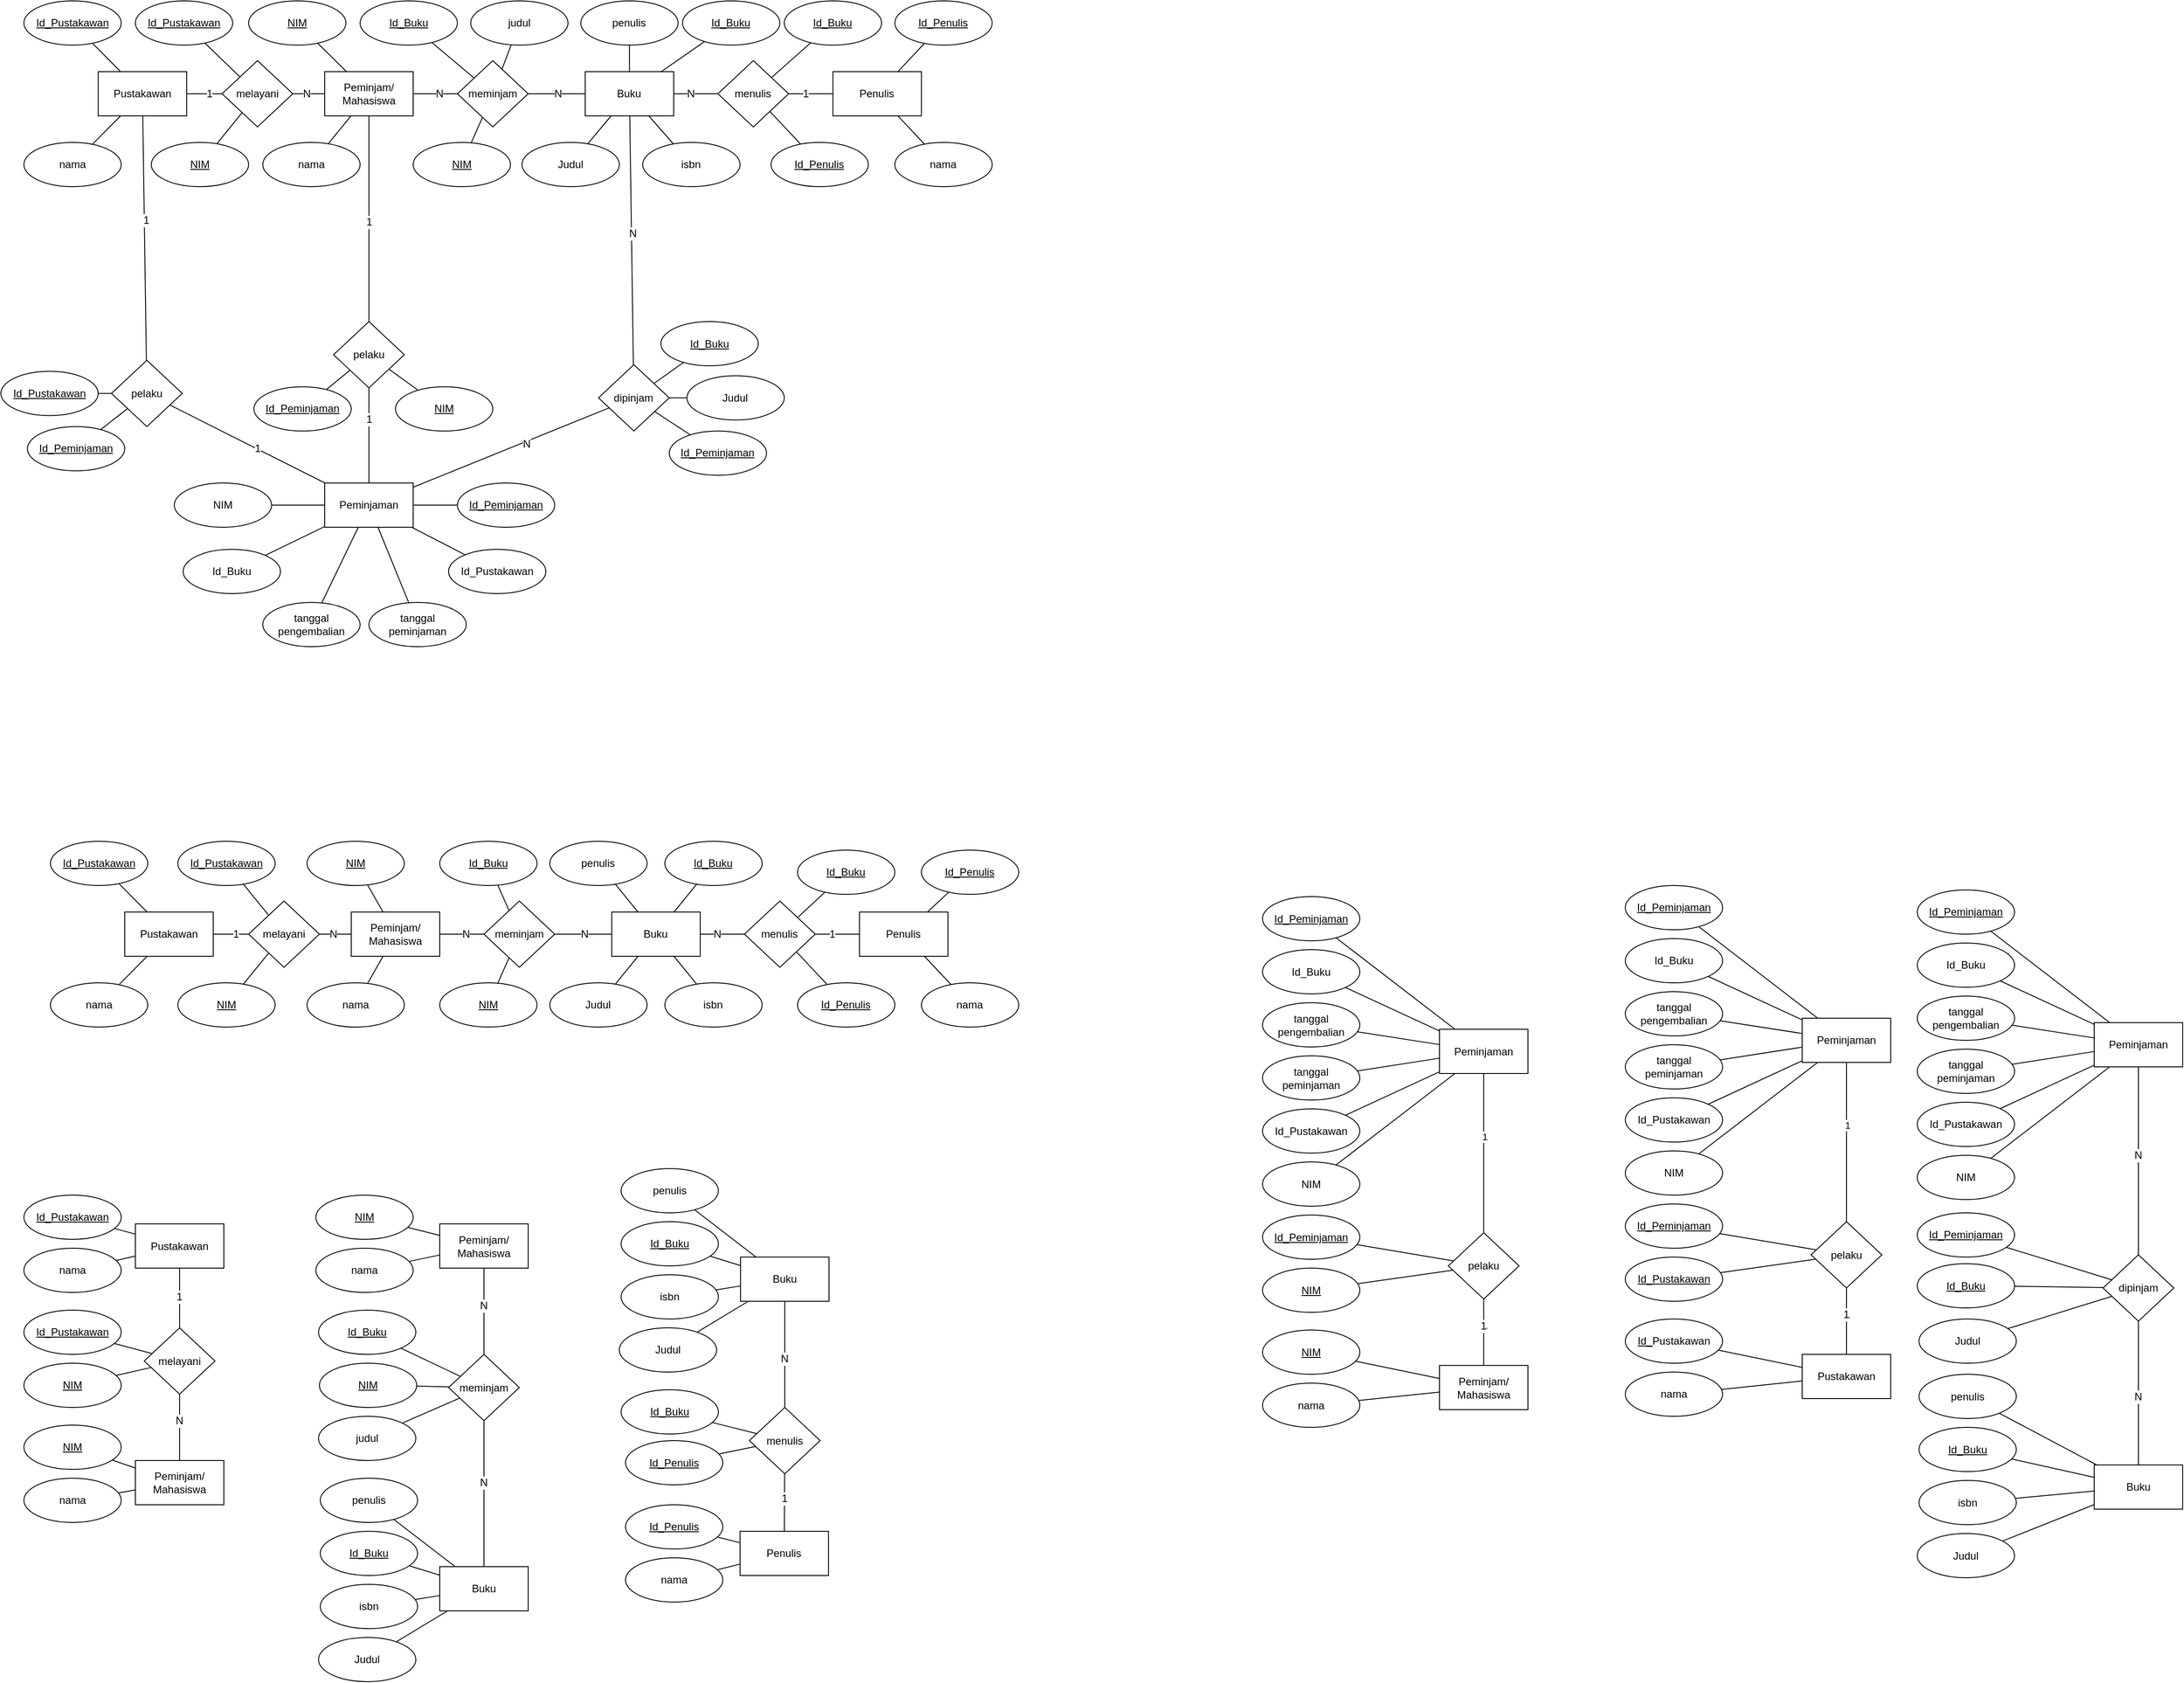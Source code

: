 <mxfile version="24.7.17">
  <diagram name="Page-1" id="Pttk2R6ssKjYnsqs3Fgq">
    <mxGraphModel dx="6360" dy="4147" grid="1" gridSize="10" guides="1" tooltips="1" connect="1" arrows="1" fold="1" page="1" pageScale="1" pageWidth="827" pageHeight="1169" math="0" shadow="0">
      <root>
        <mxCell id="0" />
        <mxCell id="1" parent="0" />
        <mxCell id="Hi-iZYxx2zibEyVD_HLa-11" value="Pustakawan" style="rounded=0;whiteSpace=wrap;html=1;" parent="1" vertex="1">
          <mxGeometry x="144" y="390" width="100" height="50" as="geometry" />
        </mxCell>
        <mxCell id="Hi-iZYxx2zibEyVD_HLa-13" value="&lt;u&gt;Id_Pustakawan&lt;/u&gt;" style="ellipse;whiteSpace=wrap;html=1;" parent="1" vertex="1">
          <mxGeometry x="60" y="310" width="110" height="50" as="geometry" />
        </mxCell>
        <mxCell id="Hi-iZYxx2zibEyVD_HLa-15" value="nama" style="ellipse;whiteSpace=wrap;html=1;" parent="1" vertex="1">
          <mxGeometry x="60" y="470" width="110" height="50" as="geometry" />
        </mxCell>
        <mxCell id="Hi-iZYxx2zibEyVD_HLa-20" value="" style="endArrow=none;html=1;rounded=0;" parent="1" source="Hi-iZYxx2zibEyVD_HLa-15" target="Hi-iZYxx2zibEyVD_HLa-11" edge="1">
          <mxGeometry width="50" height="50" relative="1" as="geometry">
            <mxPoint x="114" y="415" as="sourcePoint" />
            <mxPoint x="224" y="400" as="targetPoint" />
          </mxGeometry>
        </mxCell>
        <mxCell id="Hi-iZYxx2zibEyVD_HLa-21" value="" style="endArrow=none;html=1;rounded=0;" parent="1" source="Hi-iZYxx2zibEyVD_HLa-13" target="Hi-iZYxx2zibEyVD_HLa-11" edge="1">
          <mxGeometry width="50" height="50" relative="1" as="geometry">
            <mxPoint x="124" y="425" as="sourcePoint" />
            <mxPoint x="154" y="425" as="targetPoint" />
          </mxGeometry>
        </mxCell>
        <mxCell id="Hi-iZYxx2zibEyVD_HLa-22" value="Peminjam/&lt;div&gt;Mahasiswa&lt;/div&gt;" style="rounded=0;whiteSpace=wrap;html=1;" parent="1" vertex="1">
          <mxGeometry x="400" y="390" width="100" height="50" as="geometry" />
        </mxCell>
        <mxCell id="Hi-iZYxx2zibEyVD_HLa-23" value="&lt;u&gt;NIM&lt;/u&gt;" style="ellipse;whiteSpace=wrap;html=1;" parent="1" vertex="1">
          <mxGeometry x="314" y="310" width="110" height="50" as="geometry" />
        </mxCell>
        <mxCell id="Hi-iZYxx2zibEyVD_HLa-24" value="nama" style="ellipse;whiteSpace=wrap;html=1;" parent="1" vertex="1">
          <mxGeometry x="330" y="470" width="110" height="50" as="geometry" />
        </mxCell>
        <mxCell id="Hi-iZYxx2zibEyVD_HLa-25" value="" style="endArrow=none;html=1;rounded=0;" parent="1" source="Hi-iZYxx2zibEyVD_HLa-24" target="Hi-iZYxx2zibEyVD_HLa-22" edge="1">
          <mxGeometry width="50" height="50" relative="1" as="geometry">
            <mxPoint x="430" y="450" as="sourcePoint" />
            <mxPoint x="480" y="400" as="targetPoint" />
          </mxGeometry>
        </mxCell>
        <mxCell id="Hi-iZYxx2zibEyVD_HLa-26" value="" style="endArrow=none;html=1;rounded=0;" parent="1" source="Hi-iZYxx2zibEyVD_HLa-23" target="Hi-iZYxx2zibEyVD_HLa-22" edge="1">
          <mxGeometry width="50" height="50" relative="1" as="geometry">
            <mxPoint x="380" y="425" as="sourcePoint" />
            <mxPoint x="410" y="425" as="targetPoint" />
          </mxGeometry>
        </mxCell>
        <mxCell id="Hi-iZYxx2zibEyVD_HLa-27" value="Penulis" style="rounded=0;whiteSpace=wrap;html=1;" parent="1" vertex="1">
          <mxGeometry x="974.44" y="390" width="100" height="50" as="geometry" />
        </mxCell>
        <mxCell id="Hi-iZYxx2zibEyVD_HLa-28" value="&lt;u&gt;Id_Penulis&lt;/u&gt;" style="ellipse;whiteSpace=wrap;html=1;" parent="1" vertex="1">
          <mxGeometry x="1044.44" y="310" width="110" height="50" as="geometry" />
        </mxCell>
        <mxCell id="Hi-iZYxx2zibEyVD_HLa-29" value="nama" style="ellipse;whiteSpace=wrap;html=1;" parent="1" vertex="1">
          <mxGeometry x="1044.44" y="470" width="110" height="50" as="geometry" />
        </mxCell>
        <mxCell id="Hi-iZYxx2zibEyVD_HLa-30" value="" style="endArrow=none;html=1;rounded=0;" parent="1" source="Hi-iZYxx2zibEyVD_HLa-29" target="Hi-iZYxx2zibEyVD_HLa-27" edge="1">
          <mxGeometry width="50" height="50" relative="1" as="geometry">
            <mxPoint x="1004.44" y="450" as="sourcePoint" />
            <mxPoint x="1054.44" y="400" as="targetPoint" />
          </mxGeometry>
        </mxCell>
        <mxCell id="Hi-iZYxx2zibEyVD_HLa-31" value="" style="endArrow=none;html=1;rounded=0;" parent="1" source="Hi-iZYxx2zibEyVD_HLa-28" target="Hi-iZYxx2zibEyVD_HLa-27" edge="1">
          <mxGeometry width="50" height="50" relative="1" as="geometry">
            <mxPoint x="954.44" y="425" as="sourcePoint" />
            <mxPoint x="984.44" y="425" as="targetPoint" />
          </mxGeometry>
        </mxCell>
        <mxCell id="Hi-iZYxx2zibEyVD_HLa-32" value="Buku" style="rounded=0;whiteSpace=wrap;html=1;" parent="1" vertex="1">
          <mxGeometry x="694.44" y="390" width="100" height="50" as="geometry" />
        </mxCell>
        <mxCell id="Hi-iZYxx2zibEyVD_HLa-33" value="&lt;u&gt;Id_Buku&lt;/u&gt;" style="ellipse;whiteSpace=wrap;html=1;" parent="1" vertex="1">
          <mxGeometry x="804.44" y="310" width="110" height="50" as="geometry" />
        </mxCell>
        <mxCell id="Hi-iZYxx2zibEyVD_HLa-34" value="Judul" style="ellipse;whiteSpace=wrap;html=1;" parent="1" vertex="1">
          <mxGeometry x="623" y="470" width="110" height="50" as="geometry" />
        </mxCell>
        <mxCell id="Hi-iZYxx2zibEyVD_HLa-35" value="" style="endArrow=none;html=1;rounded=0;" parent="1" source="Hi-iZYxx2zibEyVD_HLa-34" target="Hi-iZYxx2zibEyVD_HLa-32" edge="1">
          <mxGeometry width="50" height="50" relative="1" as="geometry">
            <mxPoint x="724.44" y="450" as="sourcePoint" />
            <mxPoint x="774.44" y="400" as="targetPoint" />
          </mxGeometry>
        </mxCell>
        <mxCell id="Hi-iZYxx2zibEyVD_HLa-36" value="" style="endArrow=none;html=1;rounded=0;" parent="1" source="Hi-iZYxx2zibEyVD_HLa-33" target="Hi-iZYxx2zibEyVD_HLa-32" edge="1">
          <mxGeometry width="50" height="50" relative="1" as="geometry">
            <mxPoint x="674.44" y="425" as="sourcePoint" />
            <mxPoint x="704.44" y="425" as="targetPoint" />
          </mxGeometry>
        </mxCell>
        <mxCell id="Hi-iZYxx2zibEyVD_HLa-37" value="penulis" style="ellipse;whiteSpace=wrap;html=1;" parent="1" vertex="1">
          <mxGeometry x="689.44" y="310" width="110" height="50" as="geometry" />
        </mxCell>
        <mxCell id="Hi-iZYxx2zibEyVD_HLa-38" value="" style="endArrow=none;html=1;rounded=0;" parent="1" source="Hi-iZYxx2zibEyVD_HLa-37" target="Hi-iZYxx2zibEyVD_HLa-32" edge="1">
          <mxGeometry width="50" height="50" relative="1" as="geometry">
            <mxPoint x="634.44" y="520" as="sourcePoint" />
            <mxPoint x="634.44" y="460" as="targetPoint" />
          </mxGeometry>
        </mxCell>
        <mxCell id="Hi-iZYxx2zibEyVD_HLa-39" value="isbn" style="ellipse;whiteSpace=wrap;html=1;" parent="1" vertex="1">
          <mxGeometry x="759.44" y="470" width="110" height="50" as="geometry" />
        </mxCell>
        <mxCell id="Hi-iZYxx2zibEyVD_HLa-40" value="" style="endArrow=none;html=1;rounded=0;" parent="1" source="Hi-iZYxx2zibEyVD_HLa-39" target="Hi-iZYxx2zibEyVD_HLa-32" edge="1">
          <mxGeometry width="50" height="50" relative="1" as="geometry">
            <mxPoint x="934.44" y="530" as="sourcePoint" />
            <mxPoint x="994.44" y="422" as="targetPoint" />
          </mxGeometry>
        </mxCell>
        <mxCell id="Hi-iZYxx2zibEyVD_HLa-41" value="melayani" style="rhombus;whiteSpace=wrap;html=1;" parent="1" vertex="1">
          <mxGeometry x="284" y="377.5" width="80" height="75" as="geometry" />
        </mxCell>
        <mxCell id="Hi-iZYxx2zibEyVD_HLa-42" value="" style="endArrow=none;html=1;rounded=0;" parent="1" source="Hi-iZYxx2zibEyVD_HLa-11" target="Hi-iZYxx2zibEyVD_HLa-41" edge="1">
          <mxGeometry width="50" height="50" relative="1" as="geometry">
            <mxPoint x="404" y="410" as="sourcePoint" />
            <mxPoint x="454" y="360" as="targetPoint" />
          </mxGeometry>
        </mxCell>
        <mxCell id="Hi-iZYxx2zibEyVD_HLa-43" value="" style="endArrow=none;html=1;rounded=0;" parent="1" source="Hi-iZYxx2zibEyVD_HLa-22" edge="1">
          <mxGeometry width="50" height="50" relative="1" as="geometry">
            <mxPoint x="450" y="450" as="sourcePoint" />
            <mxPoint x="500" y="400" as="targetPoint" />
          </mxGeometry>
        </mxCell>
        <mxCell id="Hi-iZYxx2zibEyVD_HLa-45" value="" style="endArrow=none;html=1;rounded=0;" parent="1" source="Hi-iZYxx2zibEyVD_HLa-41" target="Hi-iZYxx2zibEyVD_HLa-22" edge="1">
          <mxGeometry width="50" height="50" relative="1" as="geometry">
            <mxPoint x="320" y="470" as="sourcePoint" />
            <mxPoint x="370" y="420" as="targetPoint" />
          </mxGeometry>
        </mxCell>
        <mxCell id="Hi-iZYxx2zibEyVD_HLa-46" value="meminjam" style="rhombus;whiteSpace=wrap;html=1;" parent="1" vertex="1">
          <mxGeometry x="550" y="377.5" width="80" height="75" as="geometry" />
        </mxCell>
        <mxCell id="Hi-iZYxx2zibEyVD_HLa-47" value="" style="endArrow=none;html=1;rounded=0;" parent="1" source="Hi-iZYxx2zibEyVD_HLa-22" target="Hi-iZYxx2zibEyVD_HLa-46" edge="1">
          <mxGeometry width="50" height="50" relative="1" as="geometry">
            <mxPoint x="470" y="415" as="sourcePoint" />
            <mxPoint x="680" y="360" as="targetPoint" />
          </mxGeometry>
        </mxCell>
        <mxCell id="Hi-iZYxx2zibEyVD_HLa-48" value="" style="endArrow=none;html=1;rounded=0;" parent="1" source="Hi-iZYxx2zibEyVD_HLa-46" target="Hi-iZYxx2zibEyVD_HLa-32" edge="1">
          <mxGeometry width="50" height="50" relative="1" as="geometry">
            <mxPoint x="600" y="470" as="sourcePoint" />
            <mxPoint x="670" y="410" as="targetPoint" />
          </mxGeometry>
        </mxCell>
        <mxCell id="Hi-iZYxx2zibEyVD_HLa-81" value="" style="endArrow=none;html=1;rounded=0;" parent="1" edge="1">
          <mxGeometry width="50" height="50" relative="1" as="geometry">
            <mxPoint x="794.44" y="400" as="sourcePoint" />
            <mxPoint x="794.44" y="400" as="targetPoint" />
          </mxGeometry>
        </mxCell>
        <mxCell id="Hi-iZYxx2zibEyVD_HLa-82" value="" style="endArrow=none;html=1;rounded=0;" parent="1" source="Hi-iZYxx2zibEyVD_HLa-32" target="Hi-iZYxx2zibEyVD_HLa-84" edge="1">
          <mxGeometry width="50" height="50" relative="1" as="geometry">
            <mxPoint x="794.44" y="415" as="sourcePoint" />
            <mxPoint x="1014.44" y="360" as="targetPoint" />
          </mxGeometry>
        </mxCell>
        <mxCell id="Hi-iZYxx2zibEyVD_HLa-83" value="" style="endArrow=none;html=1;rounded=0;" parent="1" source="Hi-iZYxx2zibEyVD_HLa-84" target="Hi-iZYxx2zibEyVD_HLa-27" edge="1">
          <mxGeometry width="50" height="50" relative="1" as="geometry">
            <mxPoint x="894.44" y="470" as="sourcePoint" />
            <mxPoint x="974.44" y="415" as="targetPoint" />
          </mxGeometry>
        </mxCell>
        <mxCell id="Hi-iZYxx2zibEyVD_HLa-84" value="menulis" style="rhombus;whiteSpace=wrap;html=1;" parent="1" vertex="1">
          <mxGeometry x="844.44" y="377.5" width="80" height="75" as="geometry" />
        </mxCell>
        <mxCell id="Hi-iZYxx2zibEyVD_HLa-86" value="Peminjaman" style="rounded=0;whiteSpace=wrap;html=1;" parent="1" vertex="1">
          <mxGeometry x="400" y="855" width="100" height="50" as="geometry" />
        </mxCell>
        <mxCell id="Hi-iZYxx2zibEyVD_HLa-87" value="&lt;u&gt;Id_Peminjaman&lt;/u&gt;" style="ellipse;whiteSpace=wrap;html=1;" parent="1" vertex="1">
          <mxGeometry x="550" y="855" width="110" height="50" as="geometry" />
        </mxCell>
        <mxCell id="Hi-iZYxx2zibEyVD_HLa-88" value="NIM" style="ellipse;whiteSpace=wrap;html=1;" parent="1" vertex="1">
          <mxGeometry x="230.0" y="855" width="110" height="50" as="geometry" />
        </mxCell>
        <mxCell id="Hi-iZYxx2zibEyVD_HLa-89" value="" style="endArrow=none;html=1;rounded=0;" parent="1" source="Hi-iZYxx2zibEyVD_HLa-88" target="Hi-iZYxx2zibEyVD_HLa-86" edge="1">
          <mxGeometry width="50" height="50" relative="1" as="geometry">
            <mxPoint x="430" y="915" as="sourcePoint" />
            <mxPoint x="480" y="865" as="targetPoint" />
          </mxGeometry>
        </mxCell>
        <mxCell id="Hi-iZYxx2zibEyVD_HLa-90" value="" style="endArrow=none;html=1;rounded=0;" parent="1" source="Hi-iZYxx2zibEyVD_HLa-87" target="Hi-iZYxx2zibEyVD_HLa-86" edge="1">
          <mxGeometry width="50" height="50" relative="1" as="geometry">
            <mxPoint x="380" y="890" as="sourcePoint" />
            <mxPoint x="410" y="890" as="targetPoint" />
          </mxGeometry>
        </mxCell>
        <mxCell id="Hi-iZYxx2zibEyVD_HLa-91" value="Id_Buku" style="ellipse;whiteSpace=wrap;html=1;" parent="1" vertex="1">
          <mxGeometry x="240.0" y="930" width="110" height="50" as="geometry" />
        </mxCell>
        <mxCell id="Hi-iZYxx2zibEyVD_HLa-92" value="" style="endArrow=none;html=1;rounded=0;" parent="1" source="Hi-iZYxx2zibEyVD_HLa-91" target="Hi-iZYxx2zibEyVD_HLa-86" edge="1">
          <mxGeometry width="50" height="50" relative="1" as="geometry">
            <mxPoint x="340" y="985" as="sourcePoint" />
            <mxPoint x="340" y="925" as="targetPoint" />
          </mxGeometry>
        </mxCell>
        <mxCell id="Hi-iZYxx2zibEyVD_HLa-93" value="Id_Pustakawan" style="ellipse;whiteSpace=wrap;html=1;" parent="1" vertex="1">
          <mxGeometry x="540" y="930" width="110" height="50" as="geometry" />
        </mxCell>
        <mxCell id="Hi-iZYxx2zibEyVD_HLa-94" value="" style="endArrow=none;html=1;rounded=0;" parent="1" source="Hi-iZYxx2zibEyVD_HLa-93" target="Hi-iZYxx2zibEyVD_HLa-86" edge="1">
          <mxGeometry width="50" height="50" relative="1" as="geometry">
            <mxPoint x="640" y="995" as="sourcePoint" />
            <mxPoint x="700" y="887" as="targetPoint" />
          </mxGeometry>
        </mxCell>
        <mxCell id="Hi-iZYxx2zibEyVD_HLa-95" value="" style="endArrow=none;html=1;rounded=0;" parent="1" edge="1">
          <mxGeometry width="50" height="50" relative="1" as="geometry">
            <mxPoint x="500" y="865" as="sourcePoint" />
            <mxPoint x="500" y="865" as="targetPoint" />
          </mxGeometry>
        </mxCell>
        <mxCell id="Hi-iZYxx2zibEyVD_HLa-96" value="tanggal peminjaman" style="ellipse;whiteSpace=wrap;html=1;" parent="1" vertex="1">
          <mxGeometry x="450" y="990" width="110" height="50" as="geometry" />
        </mxCell>
        <mxCell id="Hi-iZYxx2zibEyVD_HLa-97" value="" style="endArrow=none;html=1;rounded=0;" parent="1" source="Hi-iZYxx2zibEyVD_HLa-96" target="Hi-iZYxx2zibEyVD_HLa-86" edge="1">
          <mxGeometry width="50" height="50" relative="1" as="geometry">
            <mxPoint x="582" y="1060" as="sourcePoint" />
            <mxPoint x="440" y="970" as="targetPoint" />
          </mxGeometry>
        </mxCell>
        <mxCell id="Hi-iZYxx2zibEyVD_HLa-98" value="tanggal pengembalian" style="ellipse;whiteSpace=wrap;html=1;" parent="1" vertex="1">
          <mxGeometry x="330" y="990" width="110" height="50" as="geometry" />
        </mxCell>
        <mxCell id="Hi-iZYxx2zibEyVD_HLa-99" value="" style="endArrow=none;html=1;rounded=0;" parent="1" source="Hi-iZYxx2zibEyVD_HLa-98" target="Hi-iZYxx2zibEyVD_HLa-86" edge="1">
          <mxGeometry width="50" height="50" relative="1" as="geometry">
            <mxPoint x="420" y="1070" as="sourcePoint" />
            <mxPoint x="278" y="980" as="targetPoint" />
          </mxGeometry>
        </mxCell>
        <mxCell id="Hi-iZYxx2zibEyVD_HLa-106" value="&lt;u&gt;Id_Pustakawan&lt;/u&gt;" style="ellipse;whiteSpace=wrap;html=1;" parent="1" vertex="1">
          <mxGeometry x="186" y="310" width="110" height="50" as="geometry" />
        </mxCell>
        <mxCell id="Hi-iZYxx2zibEyVD_HLa-107" value="" style="endArrow=none;html=1;rounded=0;" parent="1" source="Hi-iZYxx2zibEyVD_HLa-106" target="Hi-iZYxx2zibEyVD_HLa-41" edge="1">
          <mxGeometry width="50" height="50" relative="1" as="geometry">
            <mxPoint x="124" y="425" as="sourcePoint" />
            <mxPoint x="214" y="390" as="targetPoint" />
          </mxGeometry>
        </mxCell>
        <mxCell id="Hi-iZYxx2zibEyVD_HLa-108" value="" style="endArrow=none;html=1;rounded=0;" parent="1" edge="1">
          <mxGeometry width="50" height="50" relative="1" as="geometry">
            <mxPoint x="264" y="400" as="sourcePoint" />
            <mxPoint x="264" y="400" as="targetPoint" />
          </mxGeometry>
        </mxCell>
        <mxCell id="Hi-iZYxx2zibEyVD_HLa-109" value="&lt;u&gt;NIM&lt;/u&gt;" style="ellipse;whiteSpace=wrap;html=1;" parent="1" vertex="1">
          <mxGeometry x="204" y="470" width="110" height="50" as="geometry" />
        </mxCell>
        <mxCell id="Hi-iZYxx2zibEyVD_HLa-110" value="" style="endArrow=none;html=1;rounded=0;" parent="1" source="Hi-iZYxx2zibEyVD_HLa-109" target="Hi-iZYxx2zibEyVD_HLa-41" edge="1">
          <mxGeometry width="50" height="50" relative="1" as="geometry">
            <mxPoint x="274" y="555" as="sourcePoint" />
            <mxPoint x="314" y="520" as="targetPoint" />
          </mxGeometry>
        </mxCell>
        <mxCell id="Hi-iZYxx2zibEyVD_HLa-111" value="&lt;u&gt;NIM&lt;/u&gt;" style="ellipse;whiteSpace=wrap;html=1;" parent="1" vertex="1">
          <mxGeometry x="500" y="470" width="110" height="50" as="geometry" />
        </mxCell>
        <mxCell id="Hi-iZYxx2zibEyVD_HLa-112" value="" style="endArrow=none;html=1;rounded=0;" parent="1" source="Hi-iZYxx2zibEyVD_HLa-111" target="Hi-iZYxx2zibEyVD_HLa-46" edge="1">
          <mxGeometry width="50" height="50" relative="1" as="geometry">
            <mxPoint x="350" y="585" as="sourcePoint" />
            <mxPoint x="440" y="550" as="targetPoint" />
          </mxGeometry>
        </mxCell>
        <mxCell id="Hi-iZYxx2zibEyVD_HLa-113" value="" style="endArrow=none;html=1;rounded=0;" parent="1" edge="1">
          <mxGeometry width="50" height="50" relative="1" as="geometry">
            <mxPoint x="604" y="816.25" as="sourcePoint" />
            <mxPoint x="604" y="816.25" as="targetPoint" />
          </mxGeometry>
        </mxCell>
        <mxCell id="Hi-iZYxx2zibEyVD_HLa-114" value="&lt;u&gt;Id_Buku&lt;/u&gt;" style="ellipse;whiteSpace=wrap;html=1;" parent="1" vertex="1">
          <mxGeometry x="440" y="310.0" width="110" height="50" as="geometry" />
        </mxCell>
        <mxCell id="Hi-iZYxx2zibEyVD_HLa-115" value="" style="endArrow=none;html=1;rounded=0;" parent="1" source="Hi-iZYxx2zibEyVD_HLa-114" target="Hi-iZYxx2zibEyVD_HLa-46" edge="1">
          <mxGeometry width="50" height="50" relative="1" as="geometry">
            <mxPoint x="490" y="384.08" as="sourcePoint" />
            <mxPoint x="598.619" y="360.0" as="targetPoint" />
          </mxGeometry>
        </mxCell>
        <mxCell id="Hi-iZYxx2zibEyVD_HLa-116" value="" style="endArrow=none;html=1;rounded=0;" parent="1" edge="1">
          <mxGeometry width="50" height="50" relative="1" as="geometry">
            <mxPoint x="610" y="359.08" as="sourcePoint" />
            <mxPoint x="610" y="359.08" as="targetPoint" />
          </mxGeometry>
        </mxCell>
        <mxCell id="Hi-iZYxx2zibEyVD_HLa-117" value="&lt;u&gt;Id_Buku&lt;/u&gt;" style="ellipse;whiteSpace=wrap;html=1;" parent="1" vertex="1">
          <mxGeometry x="919.44" y="310" width="110" height="50" as="geometry" />
        </mxCell>
        <mxCell id="Hi-iZYxx2zibEyVD_HLa-118" value="" style="endArrow=none;html=1;rounded=0;" parent="1" source="Hi-iZYxx2zibEyVD_HLa-117" target="Hi-iZYxx2zibEyVD_HLa-84" edge="1">
          <mxGeometry width="50" height="50" relative="1" as="geometry">
            <mxPoint x="801.44" y="401.5" as="sourcePoint" />
            <mxPoint x="884.44" y="366.5" as="targetPoint" />
          </mxGeometry>
        </mxCell>
        <mxCell id="Hi-iZYxx2zibEyVD_HLa-119" value="" style="endArrow=none;html=1;rounded=0;" parent="1" edge="1">
          <mxGeometry width="50" height="50" relative="1" as="geometry">
            <mxPoint x="921.44" y="376.5" as="sourcePoint" />
            <mxPoint x="921.44" y="376.5" as="targetPoint" />
          </mxGeometry>
        </mxCell>
        <mxCell id="Hi-iZYxx2zibEyVD_HLa-120" value="&lt;u&gt;Id_Penulis&lt;/u&gt;" style="ellipse;whiteSpace=wrap;html=1;" parent="1" vertex="1">
          <mxGeometry x="904.44" y="470" width="110" height="50" as="geometry" />
        </mxCell>
        <mxCell id="Hi-iZYxx2zibEyVD_HLa-122" value="" style="endArrow=none;html=1;rounded=0;" parent="1" source="Hi-iZYxx2zibEyVD_HLa-120" target="Hi-iZYxx2zibEyVD_HLa-84" edge="1">
          <mxGeometry width="50" height="50" relative="1" as="geometry">
            <mxPoint x="814.44" y="557.5" as="sourcePoint" />
            <mxPoint x="911.44" y="522.5" as="targetPoint" />
          </mxGeometry>
        </mxCell>
        <mxCell id="Hi-iZYxx2zibEyVD_HLa-123" value="N" style="text;html=1;align=center;verticalAlign=middle;whiteSpace=wrap;rounded=0;labelBackgroundColor=default;" parent="1" vertex="1">
          <mxGeometry x="350" y="400" width="60" height="30" as="geometry" />
        </mxCell>
        <mxCell id="Hi-iZYxx2zibEyVD_HLa-124" value="1" style="text;html=1;align=center;verticalAlign=middle;whiteSpace=wrap;rounded=0;labelBackgroundColor=default;" parent="1" vertex="1">
          <mxGeometry x="240" y="400" width="60" height="30" as="geometry" />
        </mxCell>
        <mxCell id="Hi-iZYxx2zibEyVD_HLa-127" value="N" style="text;html=1;align=center;verticalAlign=middle;whiteSpace=wrap;rounded=0;labelBackgroundColor=default;" parent="1" vertex="1">
          <mxGeometry x="500" y="400" width="60" height="30" as="geometry" />
        </mxCell>
        <mxCell id="Hi-iZYxx2zibEyVD_HLa-128" value="N" style="text;html=1;align=center;verticalAlign=middle;whiteSpace=wrap;rounded=0;labelBackgroundColor=default;" parent="1" vertex="1">
          <mxGeometry x="634.44" y="400" width="60" height="30" as="geometry" />
        </mxCell>
        <mxCell id="Hi-iZYxx2zibEyVD_HLa-129" value="N" style="text;html=1;align=center;verticalAlign=middle;whiteSpace=wrap;rounded=0;labelBackgroundColor=default;" parent="1" vertex="1">
          <mxGeometry x="784.44" y="400" width="60" height="30" as="geometry" />
        </mxCell>
        <mxCell id="Hi-iZYxx2zibEyVD_HLa-130" value="1" style="text;html=1;align=center;verticalAlign=middle;whiteSpace=wrap;rounded=0;labelBackgroundColor=default;" parent="1" vertex="1">
          <mxGeometry x="914.44" y="400" width="60" height="30" as="geometry" />
        </mxCell>
        <mxCell id="Hi-iZYxx2zibEyVD_HLa-131" value="Pustakawan" style="rounded=0;whiteSpace=wrap;html=1;" parent="1" vertex="1">
          <mxGeometry x="174" y="1340" width="100" height="50" as="geometry" />
        </mxCell>
        <mxCell id="Hi-iZYxx2zibEyVD_HLa-132" value="&lt;u&gt;Id_Pustakawan&lt;/u&gt;" style="ellipse;whiteSpace=wrap;html=1;" parent="1" vertex="1">
          <mxGeometry x="90" y="1260" width="110" height="50" as="geometry" />
        </mxCell>
        <mxCell id="Hi-iZYxx2zibEyVD_HLa-133" value="nama" style="ellipse;whiteSpace=wrap;html=1;" parent="1" vertex="1">
          <mxGeometry x="90" y="1420" width="110" height="50" as="geometry" />
        </mxCell>
        <mxCell id="Hi-iZYxx2zibEyVD_HLa-134" value="" style="endArrow=none;html=1;rounded=0;" parent="1" source="Hi-iZYxx2zibEyVD_HLa-133" target="Hi-iZYxx2zibEyVD_HLa-131" edge="1">
          <mxGeometry width="50" height="50" relative="1" as="geometry">
            <mxPoint x="144" y="1365" as="sourcePoint" />
            <mxPoint x="254" y="1350" as="targetPoint" />
          </mxGeometry>
        </mxCell>
        <mxCell id="Hi-iZYxx2zibEyVD_HLa-135" value="" style="endArrow=none;html=1;rounded=0;" parent="1" source="Hi-iZYxx2zibEyVD_HLa-132" target="Hi-iZYxx2zibEyVD_HLa-131" edge="1">
          <mxGeometry width="50" height="50" relative="1" as="geometry">
            <mxPoint x="154" y="1375" as="sourcePoint" />
            <mxPoint x="184" y="1375" as="targetPoint" />
          </mxGeometry>
        </mxCell>
        <mxCell id="Hi-iZYxx2zibEyVD_HLa-136" value="Peminjam/&lt;div&gt;Mahasiswa&lt;/div&gt;" style="rounded=0;whiteSpace=wrap;html=1;" parent="1" vertex="1">
          <mxGeometry x="430" y="1340" width="100" height="50" as="geometry" />
        </mxCell>
        <mxCell id="Hi-iZYxx2zibEyVD_HLa-137" value="&lt;u&gt;NIM&lt;/u&gt;" style="ellipse;whiteSpace=wrap;html=1;" parent="1" vertex="1">
          <mxGeometry x="380" y="1260" width="110" height="50" as="geometry" />
        </mxCell>
        <mxCell id="Hi-iZYxx2zibEyVD_HLa-138" value="nama" style="ellipse;whiteSpace=wrap;html=1;" parent="1" vertex="1">
          <mxGeometry x="380" y="1420" width="110" height="50" as="geometry" />
        </mxCell>
        <mxCell id="Hi-iZYxx2zibEyVD_HLa-139" value="" style="endArrow=none;html=1;rounded=0;" parent="1" source="Hi-iZYxx2zibEyVD_HLa-138" target="Hi-iZYxx2zibEyVD_HLa-136" edge="1">
          <mxGeometry width="50" height="50" relative="1" as="geometry">
            <mxPoint x="460" y="1400" as="sourcePoint" />
            <mxPoint x="510" y="1350" as="targetPoint" />
          </mxGeometry>
        </mxCell>
        <mxCell id="Hi-iZYxx2zibEyVD_HLa-140" value="" style="endArrow=none;html=1;rounded=0;" parent="1" source="Hi-iZYxx2zibEyVD_HLa-137" target="Hi-iZYxx2zibEyVD_HLa-136" edge="1">
          <mxGeometry width="50" height="50" relative="1" as="geometry">
            <mxPoint x="410" y="1375" as="sourcePoint" />
            <mxPoint x="440" y="1375" as="targetPoint" />
          </mxGeometry>
        </mxCell>
        <mxCell id="Hi-iZYxx2zibEyVD_HLa-141" value="Penulis" style="rounded=0;whiteSpace=wrap;html=1;" parent="1" vertex="1">
          <mxGeometry x="1004.44" y="1340" width="100" height="50" as="geometry" />
        </mxCell>
        <mxCell id="Hi-iZYxx2zibEyVD_HLa-142" value="&lt;u&gt;Id_Penulis&lt;/u&gt;" style="ellipse;whiteSpace=wrap;html=1;" parent="1" vertex="1">
          <mxGeometry x="1074.44" y="1270" width="110" height="50" as="geometry" />
        </mxCell>
        <mxCell id="Hi-iZYxx2zibEyVD_HLa-143" value="nama" style="ellipse;whiteSpace=wrap;html=1;" parent="1" vertex="1">
          <mxGeometry x="1074.44" y="1420" width="110" height="50" as="geometry" />
        </mxCell>
        <mxCell id="Hi-iZYxx2zibEyVD_HLa-144" value="" style="endArrow=none;html=1;rounded=0;" parent="1" source="Hi-iZYxx2zibEyVD_HLa-143" target="Hi-iZYxx2zibEyVD_HLa-141" edge="1">
          <mxGeometry width="50" height="50" relative="1" as="geometry">
            <mxPoint x="1034.44" y="1400" as="sourcePoint" />
            <mxPoint x="1084.44" y="1350" as="targetPoint" />
          </mxGeometry>
        </mxCell>
        <mxCell id="Hi-iZYxx2zibEyVD_HLa-145" value="" style="endArrow=none;html=1;rounded=0;" parent="1" source="Hi-iZYxx2zibEyVD_HLa-142" target="Hi-iZYxx2zibEyVD_HLa-141" edge="1">
          <mxGeometry width="50" height="50" relative="1" as="geometry">
            <mxPoint x="984.44" y="1375" as="sourcePoint" />
            <mxPoint x="1014.44" y="1375" as="targetPoint" />
          </mxGeometry>
        </mxCell>
        <mxCell id="Hi-iZYxx2zibEyVD_HLa-146" value="Buku" style="rounded=0;whiteSpace=wrap;html=1;" parent="1" vertex="1">
          <mxGeometry x="724.44" y="1340" width="100" height="50" as="geometry" />
        </mxCell>
        <mxCell id="Hi-iZYxx2zibEyVD_HLa-147" value="&lt;u&gt;Id_Buku&lt;/u&gt;" style="ellipse;whiteSpace=wrap;html=1;" parent="1" vertex="1">
          <mxGeometry x="784.44" y="1260" width="110" height="50" as="geometry" />
        </mxCell>
        <mxCell id="Hi-iZYxx2zibEyVD_HLa-148" value="Judul" style="ellipse;whiteSpace=wrap;html=1;" parent="1" vertex="1">
          <mxGeometry x="654.44" y="1420" width="110" height="50" as="geometry" />
        </mxCell>
        <mxCell id="Hi-iZYxx2zibEyVD_HLa-149" value="" style="endArrow=none;html=1;rounded=0;" parent="1" source="Hi-iZYxx2zibEyVD_HLa-148" target="Hi-iZYxx2zibEyVD_HLa-146" edge="1">
          <mxGeometry width="50" height="50" relative="1" as="geometry">
            <mxPoint x="754.44" y="1400" as="sourcePoint" />
            <mxPoint x="804.44" y="1350" as="targetPoint" />
          </mxGeometry>
        </mxCell>
        <mxCell id="Hi-iZYxx2zibEyVD_HLa-150" value="" style="endArrow=none;html=1;rounded=0;" parent="1" source="Hi-iZYxx2zibEyVD_HLa-147" target="Hi-iZYxx2zibEyVD_HLa-146" edge="1">
          <mxGeometry width="50" height="50" relative="1" as="geometry">
            <mxPoint x="704.44" y="1375" as="sourcePoint" />
            <mxPoint x="734.44" y="1375" as="targetPoint" />
          </mxGeometry>
        </mxCell>
        <mxCell id="Hi-iZYxx2zibEyVD_HLa-151" value="penulis" style="ellipse;whiteSpace=wrap;html=1;" parent="1" vertex="1">
          <mxGeometry x="654.44" y="1260" width="110" height="50" as="geometry" />
        </mxCell>
        <mxCell id="Hi-iZYxx2zibEyVD_HLa-152" value="" style="endArrow=none;html=1;rounded=0;" parent="1" source="Hi-iZYxx2zibEyVD_HLa-151" target="Hi-iZYxx2zibEyVD_HLa-146" edge="1">
          <mxGeometry width="50" height="50" relative="1" as="geometry">
            <mxPoint x="664.44" y="1470" as="sourcePoint" />
            <mxPoint x="664.44" y="1410" as="targetPoint" />
          </mxGeometry>
        </mxCell>
        <mxCell id="Hi-iZYxx2zibEyVD_HLa-153" value="isbn" style="ellipse;whiteSpace=wrap;html=1;" parent="1" vertex="1">
          <mxGeometry x="784.44" y="1420" width="110" height="50" as="geometry" />
        </mxCell>
        <mxCell id="Hi-iZYxx2zibEyVD_HLa-154" value="" style="endArrow=none;html=1;rounded=0;" parent="1" source="Hi-iZYxx2zibEyVD_HLa-153" target="Hi-iZYxx2zibEyVD_HLa-146" edge="1">
          <mxGeometry width="50" height="50" relative="1" as="geometry">
            <mxPoint x="964.44" y="1480" as="sourcePoint" />
            <mxPoint x="1024.44" y="1372" as="targetPoint" />
          </mxGeometry>
        </mxCell>
        <mxCell id="Hi-iZYxx2zibEyVD_HLa-155" value="melayani" style="rhombus;whiteSpace=wrap;html=1;" parent="1" vertex="1">
          <mxGeometry x="314" y="1327.5" width="80" height="75" as="geometry" />
        </mxCell>
        <mxCell id="Hi-iZYxx2zibEyVD_HLa-156" value="" style="endArrow=none;html=1;rounded=0;" parent="1" source="Hi-iZYxx2zibEyVD_HLa-131" target="Hi-iZYxx2zibEyVD_HLa-155" edge="1">
          <mxGeometry width="50" height="50" relative="1" as="geometry">
            <mxPoint x="434" y="1360" as="sourcePoint" />
            <mxPoint x="484" y="1310" as="targetPoint" />
          </mxGeometry>
        </mxCell>
        <mxCell id="Hi-iZYxx2zibEyVD_HLa-157" value="" style="endArrow=none;html=1;rounded=0;" parent="1" source="Hi-iZYxx2zibEyVD_HLa-136" edge="1">
          <mxGeometry width="50" height="50" relative="1" as="geometry">
            <mxPoint x="480" y="1400" as="sourcePoint" />
            <mxPoint x="530" y="1350" as="targetPoint" />
          </mxGeometry>
        </mxCell>
        <mxCell id="Hi-iZYxx2zibEyVD_HLa-158" value="" style="endArrow=none;html=1;rounded=0;" parent="1" source="Hi-iZYxx2zibEyVD_HLa-155" target="Hi-iZYxx2zibEyVD_HLa-136" edge="1">
          <mxGeometry width="50" height="50" relative="1" as="geometry">
            <mxPoint x="350" y="1420" as="sourcePoint" />
            <mxPoint x="400" y="1370" as="targetPoint" />
          </mxGeometry>
        </mxCell>
        <mxCell id="Hi-iZYxx2zibEyVD_HLa-159" value="meminjam" style="rhombus;whiteSpace=wrap;html=1;" parent="1" vertex="1">
          <mxGeometry x="580" y="1327.5" width="80" height="75" as="geometry" />
        </mxCell>
        <mxCell id="Hi-iZYxx2zibEyVD_HLa-160" value="" style="endArrow=none;html=1;rounded=0;" parent="1" source="Hi-iZYxx2zibEyVD_HLa-136" target="Hi-iZYxx2zibEyVD_HLa-159" edge="1">
          <mxGeometry width="50" height="50" relative="1" as="geometry">
            <mxPoint x="500" y="1365" as="sourcePoint" />
            <mxPoint x="710" y="1310" as="targetPoint" />
          </mxGeometry>
        </mxCell>
        <mxCell id="Hi-iZYxx2zibEyVD_HLa-161" value="" style="endArrow=none;html=1;rounded=0;" parent="1" source="Hi-iZYxx2zibEyVD_HLa-159" target="Hi-iZYxx2zibEyVD_HLa-146" edge="1">
          <mxGeometry width="50" height="50" relative="1" as="geometry">
            <mxPoint x="630" y="1420" as="sourcePoint" />
            <mxPoint x="700" y="1360" as="targetPoint" />
          </mxGeometry>
        </mxCell>
        <mxCell id="Hi-iZYxx2zibEyVD_HLa-162" value="" style="endArrow=none;html=1;rounded=0;" parent="1" edge="1">
          <mxGeometry width="50" height="50" relative="1" as="geometry">
            <mxPoint x="824.44" y="1350" as="sourcePoint" />
            <mxPoint x="824.44" y="1350" as="targetPoint" />
          </mxGeometry>
        </mxCell>
        <mxCell id="Hi-iZYxx2zibEyVD_HLa-163" value="" style="endArrow=none;html=1;rounded=0;" parent="1" source="Hi-iZYxx2zibEyVD_HLa-146" target="Hi-iZYxx2zibEyVD_HLa-165" edge="1">
          <mxGeometry width="50" height="50" relative="1" as="geometry">
            <mxPoint x="824.44" y="1365" as="sourcePoint" />
            <mxPoint x="1044.44" y="1310" as="targetPoint" />
          </mxGeometry>
        </mxCell>
        <mxCell id="Hi-iZYxx2zibEyVD_HLa-164" value="" style="endArrow=none;html=1;rounded=0;" parent="1" source="Hi-iZYxx2zibEyVD_HLa-165" target="Hi-iZYxx2zibEyVD_HLa-141" edge="1">
          <mxGeometry width="50" height="50" relative="1" as="geometry">
            <mxPoint x="924.44" y="1420" as="sourcePoint" />
            <mxPoint x="1004.44" y="1365" as="targetPoint" />
          </mxGeometry>
        </mxCell>
        <mxCell id="Hi-iZYxx2zibEyVD_HLa-165" value="menulis" style="rhombus;whiteSpace=wrap;html=1;" parent="1" vertex="1">
          <mxGeometry x="874.44" y="1327.5" width="80" height="75" as="geometry" />
        </mxCell>
        <mxCell id="Hi-iZYxx2zibEyVD_HLa-166" value="&lt;u&gt;Id_Pustakawan&lt;/u&gt;" style="ellipse;whiteSpace=wrap;html=1;" parent="1" vertex="1">
          <mxGeometry x="234" y="1260" width="110" height="50" as="geometry" />
        </mxCell>
        <mxCell id="Hi-iZYxx2zibEyVD_HLa-167" value="" style="endArrow=none;html=1;rounded=0;" parent="1" source="Hi-iZYxx2zibEyVD_HLa-166" target="Hi-iZYxx2zibEyVD_HLa-155" edge="1">
          <mxGeometry width="50" height="50" relative="1" as="geometry">
            <mxPoint x="154" y="1375" as="sourcePoint" />
            <mxPoint x="244" y="1340" as="targetPoint" />
          </mxGeometry>
        </mxCell>
        <mxCell id="Hi-iZYxx2zibEyVD_HLa-168" value="" style="endArrow=none;html=1;rounded=0;" parent="1" edge="1">
          <mxGeometry width="50" height="50" relative="1" as="geometry">
            <mxPoint x="294" y="1350" as="sourcePoint" />
            <mxPoint x="294" y="1350" as="targetPoint" />
          </mxGeometry>
        </mxCell>
        <mxCell id="Hi-iZYxx2zibEyVD_HLa-169" value="&lt;u&gt;NIM&lt;/u&gt;" style="ellipse;whiteSpace=wrap;html=1;" parent="1" vertex="1">
          <mxGeometry x="234" y="1420" width="110" height="50" as="geometry" />
        </mxCell>
        <mxCell id="Hi-iZYxx2zibEyVD_HLa-170" value="" style="endArrow=none;html=1;rounded=0;" parent="1" source="Hi-iZYxx2zibEyVD_HLa-169" target="Hi-iZYxx2zibEyVD_HLa-155" edge="1">
          <mxGeometry width="50" height="50" relative="1" as="geometry">
            <mxPoint x="304" y="1505" as="sourcePoint" />
            <mxPoint x="344" y="1470" as="targetPoint" />
          </mxGeometry>
        </mxCell>
        <mxCell id="Hi-iZYxx2zibEyVD_HLa-171" value="&lt;u&gt;NIM&lt;/u&gt;" style="ellipse;whiteSpace=wrap;html=1;" parent="1" vertex="1">
          <mxGeometry x="530" y="1420" width="110" height="50" as="geometry" />
        </mxCell>
        <mxCell id="Hi-iZYxx2zibEyVD_HLa-172" value="" style="endArrow=none;html=1;rounded=0;" parent="1" source="Hi-iZYxx2zibEyVD_HLa-171" target="Hi-iZYxx2zibEyVD_HLa-159" edge="1">
          <mxGeometry width="50" height="50" relative="1" as="geometry">
            <mxPoint x="380" y="1535" as="sourcePoint" />
            <mxPoint x="470" y="1500" as="targetPoint" />
          </mxGeometry>
        </mxCell>
        <mxCell id="Hi-iZYxx2zibEyVD_HLa-173" value="&lt;u&gt;Id_Buku&lt;/u&gt;" style="ellipse;whiteSpace=wrap;html=1;" parent="1" vertex="1">
          <mxGeometry x="530" y="1260" width="110" height="50" as="geometry" />
        </mxCell>
        <mxCell id="Hi-iZYxx2zibEyVD_HLa-174" value="" style="endArrow=none;html=1;rounded=0;" parent="1" source="Hi-iZYxx2zibEyVD_HLa-173" target="Hi-iZYxx2zibEyVD_HLa-159" edge="1">
          <mxGeometry width="50" height="50" relative="1" as="geometry">
            <mxPoint x="520" y="1334.08" as="sourcePoint" />
            <mxPoint x="628.619" y="1310.0" as="targetPoint" />
          </mxGeometry>
        </mxCell>
        <mxCell id="Hi-iZYxx2zibEyVD_HLa-175" value="" style="endArrow=none;html=1;rounded=0;" parent="1" edge="1">
          <mxGeometry width="50" height="50" relative="1" as="geometry">
            <mxPoint x="640" y="1309.08" as="sourcePoint" />
            <mxPoint x="640" y="1309.08" as="targetPoint" />
          </mxGeometry>
        </mxCell>
        <mxCell id="Hi-iZYxx2zibEyVD_HLa-176" value="&lt;u&gt;Id_Buku&lt;/u&gt;" style="ellipse;whiteSpace=wrap;html=1;" parent="1" vertex="1">
          <mxGeometry x="934.44" y="1270" width="110" height="50" as="geometry" />
        </mxCell>
        <mxCell id="Hi-iZYxx2zibEyVD_HLa-177" value="" style="endArrow=none;html=1;rounded=0;" parent="1" source="Hi-iZYxx2zibEyVD_HLa-176" target="Hi-iZYxx2zibEyVD_HLa-165" edge="1">
          <mxGeometry width="50" height="50" relative="1" as="geometry">
            <mxPoint x="831.44" y="1351.5" as="sourcePoint" />
            <mxPoint x="914.44" y="1316.5" as="targetPoint" />
          </mxGeometry>
        </mxCell>
        <mxCell id="Hi-iZYxx2zibEyVD_HLa-178" value="" style="endArrow=none;html=1;rounded=0;" parent="1" edge="1">
          <mxGeometry width="50" height="50" relative="1" as="geometry">
            <mxPoint x="951.44" y="1326.5" as="sourcePoint" />
            <mxPoint x="951.44" y="1326.5" as="targetPoint" />
          </mxGeometry>
        </mxCell>
        <mxCell id="Hi-iZYxx2zibEyVD_HLa-179" value="&lt;u&gt;Id_Penulis&lt;/u&gt;" style="ellipse;whiteSpace=wrap;html=1;" parent="1" vertex="1">
          <mxGeometry x="934.44" y="1420" width="110" height="50" as="geometry" />
        </mxCell>
        <mxCell id="Hi-iZYxx2zibEyVD_HLa-180" value="" style="endArrow=none;html=1;rounded=0;" parent="1" source="Hi-iZYxx2zibEyVD_HLa-179" target="Hi-iZYxx2zibEyVD_HLa-165" edge="1">
          <mxGeometry width="50" height="50" relative="1" as="geometry">
            <mxPoint x="844.44" y="1507.5" as="sourcePoint" />
            <mxPoint x="941.44" y="1472.5" as="targetPoint" />
          </mxGeometry>
        </mxCell>
        <mxCell id="Hi-iZYxx2zibEyVD_HLa-181" value="N" style="text;html=1;align=center;verticalAlign=middle;whiteSpace=wrap;rounded=0;labelBackgroundColor=default;" parent="1" vertex="1">
          <mxGeometry x="380" y="1350" width="60" height="30" as="geometry" />
        </mxCell>
        <mxCell id="Hi-iZYxx2zibEyVD_HLa-182" value="1" style="text;html=1;align=center;verticalAlign=middle;whiteSpace=wrap;rounded=0;labelBackgroundColor=default;" parent="1" vertex="1">
          <mxGeometry x="270" y="1350" width="60" height="30" as="geometry" />
        </mxCell>
        <mxCell id="Hi-iZYxx2zibEyVD_HLa-183" value="N" style="text;html=1;align=center;verticalAlign=middle;whiteSpace=wrap;rounded=0;labelBackgroundColor=default;" parent="1" vertex="1">
          <mxGeometry x="530" y="1350" width="60" height="30" as="geometry" />
        </mxCell>
        <mxCell id="Hi-iZYxx2zibEyVD_HLa-184" value="N" style="text;html=1;align=center;verticalAlign=middle;whiteSpace=wrap;rounded=0;labelBackgroundColor=default;" parent="1" vertex="1">
          <mxGeometry x="664.44" y="1350" width="60" height="30" as="geometry" />
        </mxCell>
        <mxCell id="Hi-iZYxx2zibEyVD_HLa-185" value="N" style="text;html=1;align=center;verticalAlign=middle;whiteSpace=wrap;rounded=0;labelBackgroundColor=default;" parent="1" vertex="1">
          <mxGeometry x="814.44" y="1350" width="60" height="30" as="geometry" />
        </mxCell>
        <mxCell id="Hi-iZYxx2zibEyVD_HLa-186" value="1" style="text;html=1;align=center;verticalAlign=middle;whiteSpace=wrap;rounded=0;labelBackgroundColor=default;" parent="1" vertex="1">
          <mxGeometry x="944.44" y="1350" width="60" height="30" as="geometry" />
        </mxCell>
        <mxCell id="Hi-iZYxx2zibEyVD_HLa-204" value="pelaku" style="rhombus;whiteSpace=wrap;html=1;" parent="1" vertex="1">
          <mxGeometry x="159" y="716.25" width="80" height="75" as="geometry" />
        </mxCell>
        <mxCell id="Hi-iZYxx2zibEyVD_HLa-206" value="" style="endArrow=none;html=1;rounded=0;" parent="1" source="Hi-iZYxx2zibEyVD_HLa-11" target="Hi-iZYxx2zibEyVD_HLa-204" edge="1">
          <mxGeometry width="50" height="50" relative="1" as="geometry">
            <mxPoint x="218" y="590" as="sourcePoint" />
            <mxPoint x="154" y="622" as="targetPoint" />
          </mxGeometry>
        </mxCell>
        <mxCell id="Hi-iZYxx2zibEyVD_HLa-207" value="" style="endArrow=none;html=1;rounded=0;" parent="1" edge="1">
          <mxGeometry width="50" height="50" relative="1" as="geometry">
            <mxPoint x="209" y="738.25" as="sourcePoint" />
            <mxPoint x="209" y="738.25" as="targetPoint" />
          </mxGeometry>
        </mxCell>
        <mxCell id="Hi-iZYxx2zibEyVD_HLa-208" value="" style="endArrow=none;html=1;rounded=0;" parent="1" source="Hi-iZYxx2zibEyVD_HLa-86" target="Hi-iZYxx2zibEyVD_HLa-204" edge="1">
          <mxGeometry width="50" height="50" relative="1" as="geometry">
            <mxPoint x="226.28" y="851.5" as="sourcePoint" />
            <mxPoint x="262.28" y="899.5" as="targetPoint" />
          </mxGeometry>
        </mxCell>
        <mxCell id="Hi-iZYxx2zibEyVD_HLa-213" value="" style="endArrow=none;html=1;rounded=0;" parent="1" source="Hi-iZYxx2zibEyVD_HLa-22" target="Hi-iZYxx2zibEyVD_HLa-214" edge="1">
          <mxGeometry width="50" height="50" relative="1" as="geometry">
            <mxPoint x="490" y="450" as="sourcePoint" />
            <mxPoint x="450" y="632" as="targetPoint" />
          </mxGeometry>
        </mxCell>
        <mxCell id="Hi-iZYxx2zibEyVD_HLa-214" value="pelaku" style="rhombus;whiteSpace=wrap;html=1;" parent="1" vertex="1">
          <mxGeometry x="410" y="672.5" width="80" height="75" as="geometry" />
        </mxCell>
        <mxCell id="Hi-iZYxx2zibEyVD_HLa-215" value="" style="endArrow=none;html=1;rounded=0;" parent="1" source="Hi-iZYxx2zibEyVD_HLa-86" target="Hi-iZYxx2zibEyVD_HLa-214" edge="1">
          <mxGeometry width="50" height="50" relative="1" as="geometry">
            <mxPoint x="547.28" y="907.5" as="sourcePoint" />
            <mxPoint x="558.28" y="909.5" as="targetPoint" />
          </mxGeometry>
        </mxCell>
        <mxCell id="Hi-iZYxx2zibEyVD_HLa-216" value="" style="endArrow=none;html=1;rounded=0;" parent="1" source="Hi-iZYxx2zibEyVD_HLa-32" target="Hi-iZYxx2zibEyVD_HLa-217" edge="1">
          <mxGeometry width="50" height="50" relative="1" as="geometry">
            <mxPoint x="580" y="440" as="sourcePoint" />
            <mxPoint x="572" y="632" as="targetPoint" />
          </mxGeometry>
        </mxCell>
        <mxCell id="Hi-iZYxx2zibEyVD_HLa-217" value="dipinjam" style="rhombus;whiteSpace=wrap;html=1;" parent="1" vertex="1">
          <mxGeometry x="709.44" y="721.25" width="80" height="75" as="geometry" />
        </mxCell>
        <mxCell id="Hi-iZYxx2zibEyVD_HLa-218" value="" style="endArrow=none;html=1;rounded=0;" parent="1" source="Hi-iZYxx2zibEyVD_HLa-86" target="Hi-iZYxx2zibEyVD_HLa-217" edge="1">
          <mxGeometry width="50" height="50" relative="1" as="geometry">
            <mxPoint x="684.28" y="907.5" as="sourcePoint" />
            <mxPoint x="680.28" y="909.5" as="targetPoint" />
          </mxGeometry>
        </mxCell>
        <mxCell id="Hi-iZYxx2zibEyVD_HLa-219" value="&lt;u&gt;Id_Pustakawan&lt;/u&gt;" style="ellipse;whiteSpace=wrap;html=1;" parent="1" vertex="1">
          <mxGeometry x="34" y="728.75" width="110" height="50" as="geometry" />
        </mxCell>
        <mxCell id="Hi-iZYxx2zibEyVD_HLa-220" value="" style="endArrow=none;html=1;rounded=0;" parent="1" source="Hi-iZYxx2zibEyVD_HLa-219" target="Hi-iZYxx2zibEyVD_HLa-204" edge="1">
          <mxGeometry width="50" height="50" relative="1" as="geometry">
            <mxPoint x="89" y="871.25" as="sourcePoint" />
            <mxPoint x="134" y="836.25" as="targetPoint" />
          </mxGeometry>
        </mxCell>
        <mxCell id="Hi-iZYxx2zibEyVD_HLa-221" value="&lt;u&gt;Id_Peminjaman&lt;/u&gt;" style="ellipse;whiteSpace=wrap;html=1;" parent="1" vertex="1">
          <mxGeometry x="789.44" y="796.25" width="110" height="50" as="geometry" />
        </mxCell>
        <mxCell id="Hi-iZYxx2zibEyVD_HLa-222" value="" style="endArrow=none;html=1;rounded=0;" parent="1" source="Hi-iZYxx2zibEyVD_HLa-221" target="Hi-iZYxx2zibEyVD_HLa-217" edge="1">
          <mxGeometry width="50" height="50" relative="1" as="geometry">
            <mxPoint x="679.44" y="831.25" as="sourcePoint" />
            <mxPoint x="799.44" y="821.25" as="targetPoint" />
          </mxGeometry>
        </mxCell>
        <mxCell id="Hi-iZYxx2zibEyVD_HLa-223" value="" style="endArrow=none;html=1;rounded=0;" parent="1" edge="1">
          <mxGeometry width="50" height="50" relative="1" as="geometry">
            <mxPoint x="799.44" y="806.25" as="sourcePoint" />
            <mxPoint x="799.44" y="806.25" as="targetPoint" />
          </mxGeometry>
        </mxCell>
        <mxCell id="Hi-iZYxx2zibEyVD_HLa-224" value="&lt;u&gt;Id_Peminjaman&lt;/u&gt;" style="ellipse;whiteSpace=wrap;html=1;" parent="1" vertex="1">
          <mxGeometry x="320" y="746.25" width="110" height="50" as="geometry" />
        </mxCell>
        <mxCell id="Hi-iZYxx2zibEyVD_HLa-225" value="" style="endArrow=none;html=1;rounded=0;" parent="1" source="Hi-iZYxx2zibEyVD_HLa-224" target="Hi-iZYxx2zibEyVD_HLa-214" edge="1">
          <mxGeometry width="50" height="50" relative="1" as="geometry">
            <mxPoint x="206.44" y="817.25" as="sourcePoint" />
            <mxPoint x="304" y="756.25" as="targetPoint" />
          </mxGeometry>
        </mxCell>
        <mxCell id="Hi-iZYxx2zibEyVD_HLa-226" value="" style="endArrow=none;html=1;rounded=0;" parent="1" edge="1">
          <mxGeometry width="50" height="50" relative="1" as="geometry">
            <mxPoint x="357.44" y="877.25" as="sourcePoint" />
            <mxPoint x="357.44" y="877.25" as="targetPoint" />
          </mxGeometry>
        </mxCell>
        <mxCell id="Hi-iZYxx2zibEyVD_HLa-227" value="" style="endArrow=none;html=1;rounded=0;" parent="1" edge="1">
          <mxGeometry width="50" height="50" relative="1" as="geometry">
            <mxPoint x="339.5" y="869.25" as="sourcePoint" />
            <mxPoint x="339.5" y="869.25" as="targetPoint" />
          </mxGeometry>
        </mxCell>
        <mxCell id="Hi-iZYxx2zibEyVD_HLa-228" value="&lt;u&gt;Id_Peminjaman&lt;/u&gt;" style="ellipse;whiteSpace=wrap;html=1;" parent="1" vertex="1">
          <mxGeometry x="64" y="791.25" width="110" height="50" as="geometry" />
        </mxCell>
        <mxCell id="Hi-iZYxx2zibEyVD_HLa-229" value="" style="endArrow=none;html=1;rounded=0;" parent="1" source="Hi-iZYxx2zibEyVD_HLa-228" target="Hi-iZYxx2zibEyVD_HLa-204" edge="1">
          <mxGeometry width="50" height="50" relative="1" as="geometry">
            <mxPoint x="-58.06" y="785.25" as="sourcePoint" />
            <mxPoint x="274" y="736.25" as="targetPoint" />
          </mxGeometry>
        </mxCell>
        <mxCell id="Hi-iZYxx2zibEyVD_HLa-230" value="&lt;u&gt;NIM&lt;/u&gt;" style="ellipse;whiteSpace=wrap;html=1;" parent="1" vertex="1">
          <mxGeometry x="480" y="746.25" width="110" height="50" as="geometry" />
        </mxCell>
        <mxCell id="Hi-iZYxx2zibEyVD_HLa-231" value="" style="endArrow=none;html=1;rounded=0;" parent="1" source="Hi-iZYxx2zibEyVD_HLa-230" target="Hi-iZYxx2zibEyVD_HLa-214" edge="1">
          <mxGeometry width="50" height="50" relative="1" as="geometry">
            <mxPoint x="569" y="771.25" as="sourcePoint" />
            <mxPoint x="625" y="736.25" as="targetPoint" />
          </mxGeometry>
        </mxCell>
        <mxCell id="Hi-iZYxx2zibEyVD_HLa-232" value="Judul" style="ellipse;whiteSpace=wrap;html=1;" parent="1" vertex="1">
          <mxGeometry x="809.44" y="733.75" width="110" height="50" as="geometry" />
        </mxCell>
        <mxCell id="Hi-iZYxx2zibEyVD_HLa-233" value="" style="endArrow=none;html=1;rounded=0;" parent="1" source="Hi-iZYxx2zibEyVD_HLa-232" target="Hi-iZYxx2zibEyVD_HLa-217" edge="1">
          <mxGeometry width="50" height="50" relative="1" as="geometry">
            <mxPoint x="729.44" y="796.25" as="sourcePoint" />
            <mxPoint x="820" y="761.25" as="targetPoint" />
          </mxGeometry>
        </mxCell>
        <mxCell id="Hi-iZYxx2zibEyVD_HLa-234" value="" style="endArrow=none;html=1;rounded=0;" parent="1" edge="1">
          <mxGeometry width="50" height="50" relative="1" as="geometry">
            <mxPoint x="849.44" y="771.25" as="sourcePoint" />
            <mxPoint x="849.44" y="771.25" as="targetPoint" />
          </mxGeometry>
        </mxCell>
        <mxCell id="Hi-iZYxx2zibEyVD_HLa-235" value="N" style="text;html=1;align=center;verticalAlign=middle;whiteSpace=wrap;rounded=0;labelBackgroundColor=default;" parent="1" vertex="1">
          <mxGeometry x="593.44" y="791.25" width="71" height="40" as="geometry" />
        </mxCell>
        <mxCell id="Hi-iZYxx2zibEyVD_HLa-240" value="1" style="text;html=1;align=center;verticalAlign=middle;whiteSpace=wrap;rounded=0;labelBackgroundColor=default;" parent="1" vertex="1">
          <mxGeometry x="414.5" y="762.5" width="71" height="40" as="geometry" />
        </mxCell>
        <mxCell id="Hi-iZYxx2zibEyVD_HLa-241" value="N" style="text;html=1;align=center;verticalAlign=middle;whiteSpace=wrap;rounded=0;labelBackgroundColor=default;" parent="1" vertex="1">
          <mxGeometry x="713.44" y="552.5" width="71" height="40" as="geometry" />
        </mxCell>
        <mxCell id="Hi-iZYxx2zibEyVD_HLa-242" value="1" style="text;html=1;align=center;verticalAlign=middle;whiteSpace=wrap;rounded=0;labelBackgroundColor=default;" parent="1" vertex="1">
          <mxGeometry x="288.5" y="796.25" width="71" height="40" as="geometry" />
        </mxCell>
        <mxCell id="Hi-iZYxx2zibEyVD_HLa-243" value="1" style="text;html=1;align=center;verticalAlign=middle;whiteSpace=wrap;rounded=0;labelBackgroundColor=default;" parent="1" vertex="1">
          <mxGeometry x="414.5" y="540" width="71" height="40" as="geometry" />
        </mxCell>
        <mxCell id="Hi-iZYxx2zibEyVD_HLa-244" value="1" style="text;html=1;align=center;verticalAlign=middle;whiteSpace=wrap;rounded=0;labelBackgroundColor=default;" parent="1" vertex="1">
          <mxGeometry x="163" y="537.5" width="71" height="40" as="geometry" />
        </mxCell>
        <mxCell id="Hi-iZYxx2zibEyVD_HLa-246" value="Pustakawan" style="rounded=0;whiteSpace=wrap;html=1;" parent="1" vertex="1">
          <mxGeometry x="186" y="1692.5" width="100" height="50" as="geometry" />
        </mxCell>
        <mxCell id="Hi-iZYxx2zibEyVD_HLa-247" value="&lt;u&gt;Id_Pustakawan&lt;/u&gt;" style="ellipse;whiteSpace=wrap;html=1;" parent="1" vertex="1">
          <mxGeometry x="60" y="1660" width="110" height="50" as="geometry" />
        </mxCell>
        <mxCell id="Hi-iZYxx2zibEyVD_HLa-248" value="nama" style="ellipse;whiteSpace=wrap;html=1;" parent="1" vertex="1">
          <mxGeometry x="60" y="1720" width="110" height="50" as="geometry" />
        </mxCell>
        <mxCell id="Hi-iZYxx2zibEyVD_HLa-249" value="" style="endArrow=none;html=1;rounded=0;" parent="1" source="Hi-iZYxx2zibEyVD_HLa-248" target="Hi-iZYxx2zibEyVD_HLa-246" edge="1">
          <mxGeometry width="50" height="50" relative="1" as="geometry">
            <mxPoint x="154" y="1725" as="sourcePoint" />
            <mxPoint x="264" y="1710" as="targetPoint" />
          </mxGeometry>
        </mxCell>
        <mxCell id="Hi-iZYxx2zibEyVD_HLa-250" value="" style="endArrow=none;html=1;rounded=0;" parent="1" source="Hi-iZYxx2zibEyVD_HLa-247" target="Hi-iZYxx2zibEyVD_HLa-246" edge="1">
          <mxGeometry width="50" height="50" relative="1" as="geometry">
            <mxPoint x="164" y="1735" as="sourcePoint" />
            <mxPoint x="194" y="1735" as="targetPoint" />
          </mxGeometry>
        </mxCell>
        <mxCell id="Hi-iZYxx2zibEyVD_HLa-251" value="Peminjam/&lt;div&gt;Mahasiswa&lt;/div&gt;" style="rounded=0;whiteSpace=wrap;html=1;" parent="1" vertex="1">
          <mxGeometry x="186" y="1960" width="100" height="50" as="geometry" />
        </mxCell>
        <mxCell id="Hi-iZYxx2zibEyVD_HLa-252" value="&lt;u&gt;NIM&lt;/u&gt;" style="ellipse;whiteSpace=wrap;html=1;" parent="1" vertex="1">
          <mxGeometry x="60" y="1920" width="110" height="50" as="geometry" />
        </mxCell>
        <mxCell id="Hi-iZYxx2zibEyVD_HLa-253" value="nama" style="ellipse;whiteSpace=wrap;html=1;" parent="1" vertex="1">
          <mxGeometry x="60" y="1980" width="110" height="50" as="geometry" />
        </mxCell>
        <mxCell id="Hi-iZYxx2zibEyVD_HLa-254" value="" style="endArrow=none;html=1;rounded=0;" parent="1" source="Hi-iZYxx2zibEyVD_HLa-253" target="Hi-iZYxx2zibEyVD_HLa-251" edge="1">
          <mxGeometry width="50" height="50" relative="1" as="geometry">
            <mxPoint x="263.5" y="2090" as="sourcePoint" />
            <mxPoint x="313.5" y="2040" as="targetPoint" />
          </mxGeometry>
        </mxCell>
        <mxCell id="Hi-iZYxx2zibEyVD_HLa-255" value="" style="endArrow=none;html=1;rounded=0;" parent="1" source="Hi-iZYxx2zibEyVD_HLa-252" target="Hi-iZYxx2zibEyVD_HLa-251" edge="1">
          <mxGeometry width="50" height="50" relative="1" as="geometry">
            <mxPoint x="213.5" y="2065" as="sourcePoint" />
            <mxPoint x="243.5" y="2065" as="targetPoint" />
          </mxGeometry>
        </mxCell>
        <mxCell id="Hi-iZYxx2zibEyVD_HLa-256" value="melayani" style="rhombus;whiteSpace=wrap;html=1;" parent="1" vertex="1">
          <mxGeometry x="196.0" y="1810" width="80" height="75" as="geometry" />
        </mxCell>
        <mxCell id="Hi-iZYxx2zibEyVD_HLa-257" value="" style="endArrow=none;html=1;rounded=0;" parent="1" source="Hi-iZYxx2zibEyVD_HLa-246" target="Hi-iZYxx2zibEyVD_HLa-256" edge="1">
          <mxGeometry width="50" height="50" relative="1" as="geometry">
            <mxPoint x="301.66" y="1905" as="sourcePoint" />
            <mxPoint x="511.66" y="1850" as="targetPoint" />
          </mxGeometry>
        </mxCell>
        <mxCell id="Hi-iZYxx2zibEyVD_HLa-259" value="" style="endArrow=none;html=1;rounded=0;" parent="1" source="Hi-iZYxx2zibEyVD_HLa-256" target="Hi-iZYxx2zibEyVD_HLa-251" edge="1">
          <mxGeometry width="50" height="50" relative="1" as="geometry">
            <mxPoint x="197.5" y="2055" as="sourcePoint" />
            <mxPoint x="203.5" y="2060" as="targetPoint" />
          </mxGeometry>
        </mxCell>
        <mxCell id="Hi-iZYxx2zibEyVD_HLa-261" value="&lt;u&gt;Id_Pustakawan&lt;/u&gt;" style="ellipse;whiteSpace=wrap;html=1;" parent="1" vertex="1">
          <mxGeometry x="60.0" y="1790" width="110" height="50" as="geometry" />
        </mxCell>
        <mxCell id="Hi-iZYxx2zibEyVD_HLa-262" value="" style="endArrow=none;html=1;rounded=0;" parent="1" source="Hi-iZYxx2zibEyVD_HLa-261" target="Hi-iZYxx2zibEyVD_HLa-256" edge="1">
          <mxGeometry width="50" height="50" relative="1" as="geometry">
            <mxPoint x="36" y="1865" as="sourcePoint" />
            <mxPoint x="126.0" y="1830" as="targetPoint" />
          </mxGeometry>
        </mxCell>
        <mxCell id="Hi-iZYxx2zibEyVD_HLa-263" value="" style="endArrow=none;html=1;rounded=0;" parent="1" edge="1">
          <mxGeometry width="50" height="50" relative="1" as="geometry">
            <mxPoint x="176.0" y="1840" as="sourcePoint" />
            <mxPoint x="176.0" y="1840" as="targetPoint" />
          </mxGeometry>
        </mxCell>
        <mxCell id="Hi-iZYxx2zibEyVD_HLa-264" value="&lt;u&gt;NIM&lt;/u&gt;" style="ellipse;whiteSpace=wrap;html=1;" parent="1" vertex="1">
          <mxGeometry x="60.0" y="1850" width="110" height="50" as="geometry" />
        </mxCell>
        <mxCell id="Hi-iZYxx2zibEyVD_HLa-265" value="" style="endArrow=none;html=1;rounded=0;" parent="1" source="Hi-iZYxx2zibEyVD_HLa-264" target="Hi-iZYxx2zibEyVD_HLa-256" edge="1">
          <mxGeometry width="50" height="50" relative="1" as="geometry">
            <mxPoint x="186.0" y="1995" as="sourcePoint" />
            <mxPoint x="226.0" y="1960" as="targetPoint" />
          </mxGeometry>
        </mxCell>
        <mxCell id="Hi-iZYxx2zibEyVD_HLa-266" value="N" style="text;html=1;align=center;verticalAlign=middle;whiteSpace=wrap;rounded=0;labelBackgroundColor=default;" parent="1" vertex="1">
          <mxGeometry x="206" y="1900" width="60" height="30" as="geometry" />
        </mxCell>
        <mxCell id="Hi-iZYxx2zibEyVD_HLa-267" value="1" style="text;html=1;align=center;verticalAlign=middle;whiteSpace=wrap;rounded=0;labelBackgroundColor=default;" parent="1" vertex="1">
          <mxGeometry x="206.0" y="1760" width="60" height="30" as="geometry" />
        </mxCell>
        <mxCell id="Hi-iZYxx2zibEyVD_HLa-271" value="judul" style="ellipse;whiteSpace=wrap;html=1;" parent="1" vertex="1">
          <mxGeometry x="565" y="310" width="110" height="50" as="geometry" />
        </mxCell>
        <mxCell id="Hi-iZYxx2zibEyVD_HLa-272" value="" style="endArrow=none;html=1;rounded=0;" parent="1" source="Hi-iZYxx2zibEyVD_HLa-271" target="Hi-iZYxx2zibEyVD_HLa-46" edge="1">
          <mxGeometry width="50" height="50" relative="1" as="geometry">
            <mxPoint x="523" y="520" as="sourcePoint" />
            <mxPoint x="628.56" y="390" as="targetPoint" />
          </mxGeometry>
        </mxCell>
        <mxCell id="Hi-iZYxx2zibEyVD_HLa-310" value="Peminjam/&lt;div&gt;Mahasiswa&lt;/div&gt;" style="rounded=0;whiteSpace=wrap;html=1;" parent="1" vertex="1">
          <mxGeometry x="530" y="1692.5" width="100" height="50" as="geometry" />
        </mxCell>
        <mxCell id="Hi-iZYxx2zibEyVD_HLa-311" value="&lt;u&gt;NIM&lt;/u&gt;" style="ellipse;whiteSpace=wrap;html=1;" parent="1" vertex="1">
          <mxGeometry x="390" y="1660" width="110" height="50" as="geometry" />
        </mxCell>
        <mxCell id="Hi-iZYxx2zibEyVD_HLa-312" value="nama" style="ellipse;whiteSpace=wrap;html=1;" parent="1" vertex="1">
          <mxGeometry x="390" y="1720" width="110" height="50" as="geometry" />
        </mxCell>
        <mxCell id="Hi-iZYxx2zibEyVD_HLa-313" value="" style="endArrow=none;html=1;rounded=0;" parent="1" source="Hi-iZYxx2zibEyVD_HLa-312" target="Hi-iZYxx2zibEyVD_HLa-310" edge="1">
          <mxGeometry width="50" height="50" relative="1" as="geometry">
            <mxPoint x="646" y="1815" as="sourcePoint" />
            <mxPoint x="696" y="1765" as="targetPoint" />
          </mxGeometry>
        </mxCell>
        <mxCell id="Hi-iZYxx2zibEyVD_HLa-314" value="" style="endArrow=none;html=1;rounded=0;" parent="1" source="Hi-iZYxx2zibEyVD_HLa-311" target="Hi-iZYxx2zibEyVD_HLa-310" edge="1">
          <mxGeometry width="50" height="50" relative="1" as="geometry">
            <mxPoint x="596" y="1790" as="sourcePoint" />
            <mxPoint x="626" y="1790" as="targetPoint" />
          </mxGeometry>
        </mxCell>
        <mxCell id="Hi-iZYxx2zibEyVD_HLa-315" value="Buku" style="rounded=0;whiteSpace=wrap;html=1;" parent="1" vertex="1">
          <mxGeometry x="530" y="2080" width="100" height="50" as="geometry" />
        </mxCell>
        <mxCell id="Hi-iZYxx2zibEyVD_HLa-316" value="&lt;u&gt;Id_Buku&lt;/u&gt;" style="ellipse;whiteSpace=wrap;html=1;" parent="1" vertex="1">
          <mxGeometry x="395" y="2040" width="110" height="50" as="geometry" />
        </mxCell>
        <mxCell id="Hi-iZYxx2zibEyVD_HLa-317" value="Judul" style="ellipse;whiteSpace=wrap;html=1;" parent="1" vertex="1">
          <mxGeometry x="393" y="2160" width="110" height="50" as="geometry" />
        </mxCell>
        <mxCell id="Hi-iZYxx2zibEyVD_HLa-318" value="" style="endArrow=none;html=1;rounded=0;" parent="1" source="Hi-iZYxx2zibEyVD_HLa-317" target="Hi-iZYxx2zibEyVD_HLa-315" edge="1">
          <mxGeometry width="50" height="50" relative="1" as="geometry">
            <mxPoint x="940.44" y="1845" as="sourcePoint" />
            <mxPoint x="990.44" y="1795" as="targetPoint" />
          </mxGeometry>
        </mxCell>
        <mxCell id="Hi-iZYxx2zibEyVD_HLa-319" value="" style="endArrow=none;html=1;rounded=0;" parent="1" source="Hi-iZYxx2zibEyVD_HLa-316" target="Hi-iZYxx2zibEyVD_HLa-315" edge="1">
          <mxGeometry width="50" height="50" relative="1" as="geometry">
            <mxPoint x="890.44" y="1820" as="sourcePoint" />
            <mxPoint x="920.44" y="1820" as="targetPoint" />
          </mxGeometry>
        </mxCell>
        <mxCell id="Hi-iZYxx2zibEyVD_HLa-320" value="penulis" style="ellipse;whiteSpace=wrap;html=1;" parent="1" vertex="1">
          <mxGeometry x="395" y="1980" width="110" height="50" as="geometry" />
        </mxCell>
        <mxCell id="Hi-iZYxx2zibEyVD_HLa-321" value="" style="endArrow=none;html=1;rounded=0;" parent="1" source="Hi-iZYxx2zibEyVD_HLa-320" target="Hi-iZYxx2zibEyVD_HLa-315" edge="1">
          <mxGeometry width="50" height="50" relative="1" as="geometry">
            <mxPoint x="850.44" y="1915" as="sourcePoint" />
            <mxPoint x="850.44" y="1855" as="targetPoint" />
          </mxGeometry>
        </mxCell>
        <mxCell id="Hi-iZYxx2zibEyVD_HLa-322" value="isbn" style="ellipse;whiteSpace=wrap;html=1;" parent="1" vertex="1">
          <mxGeometry x="395" y="2100" width="110" height="50" as="geometry" />
        </mxCell>
        <mxCell id="Hi-iZYxx2zibEyVD_HLa-323" value="" style="endArrow=none;html=1;rounded=0;" parent="1" source="Hi-iZYxx2zibEyVD_HLa-322" target="Hi-iZYxx2zibEyVD_HLa-315" edge="1">
          <mxGeometry width="50" height="50" relative="1" as="geometry">
            <mxPoint x="1150.44" y="1925" as="sourcePoint" />
            <mxPoint x="1210.44" y="1817" as="targetPoint" />
          </mxGeometry>
        </mxCell>
        <mxCell id="Hi-iZYxx2zibEyVD_HLa-326" value="meminjam" style="rhombus;whiteSpace=wrap;html=1;" parent="1" vertex="1">
          <mxGeometry x="540" y="1840" width="80" height="75" as="geometry" />
        </mxCell>
        <mxCell id="Hi-iZYxx2zibEyVD_HLa-327" value="" style="endArrow=none;html=1;rounded=0;" parent="1" source="Hi-iZYxx2zibEyVD_HLa-310" edge="1">
          <mxGeometry width="50" height="50" relative="1" as="geometry">
            <mxPoint x="580" y="1810" as="sourcePoint" />
            <mxPoint x="580" y="1840" as="targetPoint" />
          </mxGeometry>
        </mxCell>
        <mxCell id="Hi-iZYxx2zibEyVD_HLa-328" value="" style="endArrow=none;html=1;rounded=0;" parent="1" source="Hi-iZYxx2zibEyVD_HLa-326" target="Hi-iZYxx2zibEyVD_HLa-315" edge="1">
          <mxGeometry width="50" height="50" relative="1" as="geometry">
            <mxPoint x="816" y="1865" as="sourcePoint" />
            <mxPoint x="886" y="1805" as="targetPoint" />
          </mxGeometry>
        </mxCell>
        <mxCell id="Hi-iZYxx2zibEyVD_HLa-329" value="" style="endArrow=none;html=1;rounded=0;" parent="1" edge="1">
          <mxGeometry width="50" height="50" relative="1" as="geometry">
            <mxPoint x="1010.44" y="1765" as="sourcePoint" />
            <mxPoint x="1010.44" y="1765" as="targetPoint" />
          </mxGeometry>
        </mxCell>
        <mxCell id="Hi-iZYxx2zibEyVD_HLa-331" value="&lt;u&gt;NIM&lt;/u&gt;" style="ellipse;whiteSpace=wrap;html=1;" parent="1" vertex="1">
          <mxGeometry x="394" y="1850" width="110" height="50" as="geometry" />
        </mxCell>
        <mxCell id="Hi-iZYxx2zibEyVD_HLa-332" value="" style="endArrow=none;html=1;rounded=0;" parent="1" source="Hi-iZYxx2zibEyVD_HLa-331" target="Hi-iZYxx2zibEyVD_HLa-326" edge="1">
          <mxGeometry width="50" height="50" relative="1" as="geometry">
            <mxPoint x="566" y="1980" as="sourcePoint" />
            <mxPoint x="656" y="1945" as="targetPoint" />
          </mxGeometry>
        </mxCell>
        <mxCell id="Hi-iZYxx2zibEyVD_HLa-333" value="&lt;u&gt;Id_Buku&lt;/u&gt;" style="ellipse;whiteSpace=wrap;html=1;" parent="1" vertex="1">
          <mxGeometry x="393" y="1790" width="110" height="50" as="geometry" />
        </mxCell>
        <mxCell id="Hi-iZYxx2zibEyVD_HLa-334" value="" style="endArrow=none;html=1;rounded=0;" parent="1" source="Hi-iZYxx2zibEyVD_HLa-333" target="Hi-iZYxx2zibEyVD_HLa-326" edge="1">
          <mxGeometry width="50" height="50" relative="1" as="geometry">
            <mxPoint x="706" y="1779.08" as="sourcePoint" />
            <mxPoint x="814.619" y="1755.0" as="targetPoint" />
          </mxGeometry>
        </mxCell>
        <mxCell id="Hi-iZYxx2zibEyVD_HLa-335" value="" style="endArrow=none;html=1;rounded=0;" parent="1" edge="1">
          <mxGeometry width="50" height="50" relative="1" as="geometry">
            <mxPoint x="826" y="1724.08" as="sourcePoint" />
            <mxPoint x="826" y="1724.08" as="targetPoint" />
          </mxGeometry>
        </mxCell>
        <mxCell id="Hi-iZYxx2zibEyVD_HLa-338" value="N" style="text;html=1;align=center;verticalAlign=middle;whiteSpace=wrap;rounded=0;labelBackgroundColor=default;" parent="1" vertex="1">
          <mxGeometry x="550" y="1970" width="60" height="30" as="geometry" />
        </mxCell>
        <mxCell id="Hi-iZYxx2zibEyVD_HLa-342" value="judul" style="ellipse;whiteSpace=wrap;html=1;" parent="1" vertex="1">
          <mxGeometry x="393" y="1910" width="110" height="50" as="geometry" />
        </mxCell>
        <mxCell id="Hi-iZYxx2zibEyVD_HLa-343" value="" style="endArrow=none;html=1;rounded=0;" parent="1" source="Hi-iZYxx2zibEyVD_HLa-342" target="Hi-iZYxx2zibEyVD_HLa-326" edge="1">
          <mxGeometry width="50" height="50" relative="1" as="geometry">
            <mxPoint x="739" y="1915" as="sourcePoint" />
            <mxPoint x="844.56" y="1785" as="targetPoint" />
          </mxGeometry>
        </mxCell>
        <mxCell id="Hi-iZYxx2zibEyVD_HLa-348" value="N" style="text;html=1;align=center;verticalAlign=middle;whiteSpace=wrap;rounded=0;labelBackgroundColor=default;" parent="1" vertex="1">
          <mxGeometry x="550" y="1770" width="60" height="30" as="geometry" />
        </mxCell>
        <mxCell id="Hi-iZYxx2zibEyVD_HLa-349" value="Buku" style="rounded=0;whiteSpace=wrap;html=1;" parent="1" vertex="1">
          <mxGeometry x="870" y="1730" width="100" height="50" as="geometry" />
        </mxCell>
        <mxCell id="Hi-iZYxx2zibEyVD_HLa-350" value="&lt;u&gt;Id_Buku&lt;/u&gt;" style="ellipse;whiteSpace=wrap;html=1;" parent="1" vertex="1">
          <mxGeometry x="735" y="1690" width="110" height="50" as="geometry" />
        </mxCell>
        <mxCell id="Hi-iZYxx2zibEyVD_HLa-351" value="Judul" style="ellipse;whiteSpace=wrap;html=1;" parent="1" vertex="1">
          <mxGeometry x="733" y="1810" width="110" height="50" as="geometry" />
        </mxCell>
        <mxCell id="Hi-iZYxx2zibEyVD_HLa-352" value="" style="endArrow=none;html=1;rounded=0;" parent="1" source="Hi-iZYxx2zibEyVD_HLa-351" target="Hi-iZYxx2zibEyVD_HLa-349" edge="1">
          <mxGeometry width="50" height="50" relative="1" as="geometry">
            <mxPoint x="1280.44" y="1495" as="sourcePoint" />
            <mxPoint x="1330.44" y="1445" as="targetPoint" />
          </mxGeometry>
        </mxCell>
        <mxCell id="Hi-iZYxx2zibEyVD_HLa-353" value="" style="endArrow=none;html=1;rounded=0;" parent="1" source="Hi-iZYxx2zibEyVD_HLa-350" target="Hi-iZYxx2zibEyVD_HLa-349" edge="1">
          <mxGeometry width="50" height="50" relative="1" as="geometry">
            <mxPoint x="1230.44" y="1470" as="sourcePoint" />
            <mxPoint x="1260.44" y="1470" as="targetPoint" />
          </mxGeometry>
        </mxCell>
        <mxCell id="Hi-iZYxx2zibEyVD_HLa-354" value="penulis" style="ellipse;whiteSpace=wrap;html=1;" parent="1" vertex="1">
          <mxGeometry x="735" y="1630" width="110" height="50" as="geometry" />
        </mxCell>
        <mxCell id="Hi-iZYxx2zibEyVD_HLa-355" value="" style="endArrow=none;html=1;rounded=0;" parent="1" source="Hi-iZYxx2zibEyVD_HLa-354" target="Hi-iZYxx2zibEyVD_HLa-349" edge="1">
          <mxGeometry width="50" height="50" relative="1" as="geometry">
            <mxPoint x="1190.44" y="1565" as="sourcePoint" />
            <mxPoint x="1190.44" y="1505" as="targetPoint" />
          </mxGeometry>
        </mxCell>
        <mxCell id="Hi-iZYxx2zibEyVD_HLa-356" value="isbn" style="ellipse;whiteSpace=wrap;html=1;" parent="1" vertex="1">
          <mxGeometry x="735" y="1750" width="110" height="50" as="geometry" />
        </mxCell>
        <mxCell id="Hi-iZYxx2zibEyVD_HLa-357" value="" style="endArrow=none;html=1;rounded=0;" parent="1" source="Hi-iZYxx2zibEyVD_HLa-356" target="Hi-iZYxx2zibEyVD_HLa-349" edge="1">
          <mxGeometry width="50" height="50" relative="1" as="geometry">
            <mxPoint x="1490.44" y="1575" as="sourcePoint" />
            <mxPoint x="1550.44" y="1467" as="targetPoint" />
          </mxGeometry>
        </mxCell>
        <mxCell id="Hi-iZYxx2zibEyVD_HLa-358" value="Penulis" style="rounded=0;whiteSpace=wrap;html=1;" parent="1" vertex="1">
          <mxGeometry x="869.44" y="2040" width="100" height="50" as="geometry" />
        </mxCell>
        <mxCell id="Hi-iZYxx2zibEyVD_HLa-359" value="&lt;u&gt;Id_Penulis&lt;/u&gt;" style="ellipse;whiteSpace=wrap;html=1;" parent="1" vertex="1">
          <mxGeometry x="740" y="2010" width="110" height="50" as="geometry" />
        </mxCell>
        <mxCell id="Hi-iZYxx2zibEyVD_HLa-360" value="nama" style="ellipse;whiteSpace=wrap;html=1;" parent="1" vertex="1">
          <mxGeometry x="740" y="2070" width="110" height="50" as="geometry" />
        </mxCell>
        <mxCell id="Hi-iZYxx2zibEyVD_HLa-361" value="" style="endArrow=none;html=1;rounded=0;" parent="1" source="Hi-iZYxx2zibEyVD_HLa-360" target="Hi-iZYxx2zibEyVD_HLa-358" edge="1">
          <mxGeometry width="50" height="50" relative="1" as="geometry">
            <mxPoint x="1029.44" y="2010" as="sourcePoint" />
            <mxPoint x="1079.44" y="1960" as="targetPoint" />
          </mxGeometry>
        </mxCell>
        <mxCell id="Hi-iZYxx2zibEyVD_HLa-362" value="" style="endArrow=none;html=1;rounded=0;" parent="1" source="Hi-iZYxx2zibEyVD_HLa-359" target="Hi-iZYxx2zibEyVD_HLa-358" edge="1">
          <mxGeometry width="50" height="50" relative="1" as="geometry">
            <mxPoint x="979.44" y="1985" as="sourcePoint" />
            <mxPoint x="1009.44" y="1985" as="targetPoint" />
          </mxGeometry>
        </mxCell>
        <mxCell id="Hi-iZYxx2zibEyVD_HLa-363" value="" style="endArrow=none;html=1;rounded=0;" parent="1" source="Hi-iZYxx2zibEyVD_HLa-364" target="Hi-iZYxx2zibEyVD_HLa-358" edge="1">
          <mxGeometry width="50" height="50" relative="1" as="geometry">
            <mxPoint x="919.44" y="2030" as="sourcePoint" />
            <mxPoint x="999.44" y="1975" as="targetPoint" />
          </mxGeometry>
        </mxCell>
        <mxCell id="Hi-iZYxx2zibEyVD_HLa-364" value="menulis" style="rhombus;whiteSpace=wrap;html=1;" parent="1" vertex="1">
          <mxGeometry x="880" y="1900" width="80" height="75" as="geometry" />
        </mxCell>
        <mxCell id="Hi-iZYxx2zibEyVD_HLa-365" value="&lt;u&gt;Id_Buku&lt;/u&gt;" style="ellipse;whiteSpace=wrap;html=1;" parent="1" vertex="1">
          <mxGeometry x="735" y="1880" width="110" height="50" as="geometry" />
        </mxCell>
        <mxCell id="Hi-iZYxx2zibEyVD_HLa-366" value="" style="endArrow=none;html=1;rounded=0;" parent="1" source="Hi-iZYxx2zibEyVD_HLa-365" target="Hi-iZYxx2zibEyVD_HLa-364" edge="1">
          <mxGeometry width="50" height="50" relative="1" as="geometry">
            <mxPoint x="826.44" y="1961.5" as="sourcePoint" />
            <mxPoint x="909.44" y="1926.5" as="targetPoint" />
          </mxGeometry>
        </mxCell>
        <mxCell id="Hi-iZYxx2zibEyVD_HLa-367" value="" style="endArrow=none;html=1;rounded=0;" parent="1" edge="1">
          <mxGeometry width="50" height="50" relative="1" as="geometry">
            <mxPoint x="946.44" y="1936.5" as="sourcePoint" />
            <mxPoint x="946.44" y="1936.5" as="targetPoint" />
          </mxGeometry>
        </mxCell>
        <mxCell id="Hi-iZYxx2zibEyVD_HLa-368" value="&lt;u&gt;Id_Penulis&lt;/u&gt;" style="ellipse;whiteSpace=wrap;html=1;" parent="1" vertex="1">
          <mxGeometry x="740" y="1937.5" width="110" height="50" as="geometry" />
        </mxCell>
        <mxCell id="Hi-iZYxx2zibEyVD_HLa-369" value="" style="endArrow=none;html=1;rounded=0;" parent="1" source="Hi-iZYxx2zibEyVD_HLa-368" target="Hi-iZYxx2zibEyVD_HLa-364" edge="1">
          <mxGeometry width="50" height="50" relative="1" as="geometry">
            <mxPoint x="839.44" y="2117.5" as="sourcePoint" />
            <mxPoint x="936.44" y="2082.5" as="targetPoint" />
          </mxGeometry>
        </mxCell>
        <mxCell id="Hi-iZYxx2zibEyVD_HLa-370" value="1" style="text;html=1;align=center;verticalAlign=middle;whiteSpace=wrap;rounded=0;labelBackgroundColor=default;" parent="1" vertex="1">
          <mxGeometry x="890" y="1987.5" width="60" height="30" as="geometry" />
        </mxCell>
        <mxCell id="Hi-iZYxx2zibEyVD_HLa-371" value="" style="endArrow=none;html=1;rounded=0;" parent="1" source="Hi-iZYxx2zibEyVD_HLa-349" target="Hi-iZYxx2zibEyVD_HLa-364" edge="1">
          <mxGeometry width="50" height="50" relative="1" as="geometry">
            <mxPoint x="930" y="1985" as="sourcePoint" />
            <mxPoint x="980" y="1900" as="targetPoint" />
          </mxGeometry>
        </mxCell>
        <mxCell id="Hi-iZYxx2zibEyVD_HLa-373" value="N" style="text;html=1;align=center;verticalAlign=middle;whiteSpace=wrap;rounded=0;labelBackgroundColor=default;" parent="1" vertex="1">
          <mxGeometry x="890" y="1830" width="60" height="30" as="geometry" />
        </mxCell>
        <mxCell id="Hi-iZYxx2zibEyVD_HLa-375" value="Peminjaman" style="rounded=0;whiteSpace=wrap;html=1;" parent="1" vertex="1">
          <mxGeometry x="1660" y="1472.5" width="100" height="50" as="geometry" />
        </mxCell>
        <mxCell id="Hi-iZYxx2zibEyVD_HLa-376" value="&lt;u&gt;Id_Peminjaman&lt;/u&gt;" style="ellipse;whiteSpace=wrap;html=1;" parent="1" vertex="1">
          <mxGeometry x="1460" y="1322.5" width="110" height="50" as="geometry" />
        </mxCell>
        <mxCell id="Hi-iZYxx2zibEyVD_HLa-377" value="NIM" style="ellipse;whiteSpace=wrap;html=1;" parent="1" vertex="1">
          <mxGeometry x="1460" y="1622.5" width="110" height="50" as="geometry" />
        </mxCell>
        <mxCell id="Hi-iZYxx2zibEyVD_HLa-378" value="" style="endArrow=none;html=1;rounded=0;" parent="1" source="Hi-iZYxx2zibEyVD_HLa-377" target="Hi-iZYxx2zibEyVD_HLa-375" edge="1">
          <mxGeometry width="50" height="50" relative="1" as="geometry">
            <mxPoint x="1660" y="1382.5" as="sourcePoint" />
            <mxPoint x="1710" y="1332.5" as="targetPoint" />
          </mxGeometry>
        </mxCell>
        <mxCell id="Hi-iZYxx2zibEyVD_HLa-379" value="" style="endArrow=none;html=1;rounded=0;" parent="1" source="Hi-iZYxx2zibEyVD_HLa-376" target="Hi-iZYxx2zibEyVD_HLa-375" edge="1">
          <mxGeometry width="50" height="50" relative="1" as="geometry">
            <mxPoint x="1610" y="1357.5" as="sourcePoint" />
            <mxPoint x="1640" y="1357.5" as="targetPoint" />
          </mxGeometry>
        </mxCell>
        <mxCell id="Hi-iZYxx2zibEyVD_HLa-380" value="Id_Buku" style="ellipse;whiteSpace=wrap;html=1;" parent="1" vertex="1">
          <mxGeometry x="1460" y="1382.5" width="110" height="50" as="geometry" />
        </mxCell>
        <mxCell id="Hi-iZYxx2zibEyVD_HLa-381" value="" style="endArrow=none;html=1;rounded=0;" parent="1" source="Hi-iZYxx2zibEyVD_HLa-380" target="Hi-iZYxx2zibEyVD_HLa-375" edge="1">
          <mxGeometry width="50" height="50" relative="1" as="geometry">
            <mxPoint x="1570" y="1452.5" as="sourcePoint" />
            <mxPoint x="1570" y="1392.5" as="targetPoint" />
          </mxGeometry>
        </mxCell>
        <mxCell id="Hi-iZYxx2zibEyVD_HLa-382" value="Id_Pustakawan" style="ellipse;whiteSpace=wrap;html=1;" parent="1" vertex="1">
          <mxGeometry x="1460" y="1562.5" width="110" height="50" as="geometry" />
        </mxCell>
        <mxCell id="Hi-iZYxx2zibEyVD_HLa-383" value="" style="endArrow=none;html=1;rounded=0;" parent="1" source="Hi-iZYxx2zibEyVD_HLa-382" target="Hi-iZYxx2zibEyVD_HLa-375" edge="1">
          <mxGeometry width="50" height="50" relative="1" as="geometry">
            <mxPoint x="1870" y="1462.5" as="sourcePoint" />
            <mxPoint x="1930" y="1354.5" as="targetPoint" />
          </mxGeometry>
        </mxCell>
        <mxCell id="Hi-iZYxx2zibEyVD_HLa-384" value="" style="endArrow=none;html=1;rounded=0;" parent="1" edge="1">
          <mxGeometry width="50" height="50" relative="1" as="geometry">
            <mxPoint x="1730" y="1332.5" as="sourcePoint" />
            <mxPoint x="1730" y="1332.5" as="targetPoint" />
          </mxGeometry>
        </mxCell>
        <mxCell id="Hi-iZYxx2zibEyVD_HLa-385" value="tanggal peminjaman" style="ellipse;whiteSpace=wrap;html=1;" parent="1" vertex="1">
          <mxGeometry x="1460" y="1502.5" width="110" height="50" as="geometry" />
        </mxCell>
        <mxCell id="Hi-iZYxx2zibEyVD_HLa-386" value="" style="endArrow=none;html=1;rounded=0;" parent="1" source="Hi-iZYxx2zibEyVD_HLa-385" target="Hi-iZYxx2zibEyVD_HLa-375" edge="1">
          <mxGeometry width="50" height="50" relative="1" as="geometry">
            <mxPoint x="1812" y="1527.5" as="sourcePoint" />
            <mxPoint x="1670" y="1437.5" as="targetPoint" />
          </mxGeometry>
        </mxCell>
        <mxCell id="Hi-iZYxx2zibEyVD_HLa-387" value="tanggal pengembalian" style="ellipse;whiteSpace=wrap;html=1;" parent="1" vertex="1">
          <mxGeometry x="1460" y="1442.5" width="110" height="50" as="geometry" />
        </mxCell>
        <mxCell id="Hi-iZYxx2zibEyVD_HLa-388" value="" style="endArrow=none;html=1;rounded=0;" parent="1" source="Hi-iZYxx2zibEyVD_HLa-387" target="Hi-iZYxx2zibEyVD_HLa-375" edge="1">
          <mxGeometry width="50" height="50" relative="1" as="geometry">
            <mxPoint x="1650" y="1537.5" as="sourcePoint" />
            <mxPoint x="1508" y="1447.5" as="targetPoint" />
          </mxGeometry>
        </mxCell>
        <mxCell id="Hi-iZYxx2zibEyVD_HLa-389" value="Peminjam/&lt;div&gt;Mahasiswa&lt;/div&gt;" style="rounded=0;whiteSpace=wrap;html=1;" parent="1" vertex="1">
          <mxGeometry x="1660" y="1852.5" width="100" height="50" as="geometry" />
        </mxCell>
        <mxCell id="Hi-iZYxx2zibEyVD_HLa-390" value="&lt;u&gt;NIM&lt;/u&gt;" style="ellipse;whiteSpace=wrap;html=1;" parent="1" vertex="1">
          <mxGeometry x="1460" y="1812.5" width="110" height="50" as="geometry" />
        </mxCell>
        <mxCell id="Hi-iZYxx2zibEyVD_HLa-391" value="nama" style="ellipse;whiteSpace=wrap;html=1;" parent="1" vertex="1">
          <mxGeometry x="1460" y="1872.5" width="110" height="50" as="geometry" />
        </mxCell>
        <mxCell id="Hi-iZYxx2zibEyVD_HLa-392" value="" style="endArrow=none;html=1;rounded=0;" parent="1" source="Hi-iZYxx2zibEyVD_HLa-391" target="Hi-iZYxx2zibEyVD_HLa-389" edge="1">
          <mxGeometry width="50" height="50" relative="1" as="geometry">
            <mxPoint x="1663.5" y="1982.5" as="sourcePoint" />
            <mxPoint x="1713.5" y="1932.5" as="targetPoint" />
          </mxGeometry>
        </mxCell>
        <mxCell id="Hi-iZYxx2zibEyVD_HLa-393" value="" style="endArrow=none;html=1;rounded=0;" parent="1" source="Hi-iZYxx2zibEyVD_HLa-390" target="Hi-iZYxx2zibEyVD_HLa-389" edge="1">
          <mxGeometry width="50" height="50" relative="1" as="geometry">
            <mxPoint x="1613.5" y="1957.5" as="sourcePoint" />
            <mxPoint x="1643.5" y="1957.5" as="targetPoint" />
          </mxGeometry>
        </mxCell>
        <mxCell id="Hi-iZYxx2zibEyVD_HLa-394" value="pelaku" style="rhombus;whiteSpace=wrap;html=1;" parent="1" vertex="1">
          <mxGeometry x="1670" y="1702.5" width="80" height="75" as="geometry" />
        </mxCell>
        <mxCell id="Hi-iZYxx2zibEyVD_HLa-395" value="" style="endArrow=none;html=1;rounded=0;" parent="1" source="Hi-iZYxx2zibEyVD_HLa-394" target="Hi-iZYxx2zibEyVD_HLa-389" edge="1">
          <mxGeometry width="50" height="50" relative="1" as="geometry">
            <mxPoint x="1597.5" y="1947.5" as="sourcePoint" />
            <mxPoint x="1603.5" y="1952.5" as="targetPoint" />
          </mxGeometry>
        </mxCell>
        <mxCell id="Hi-iZYxx2zibEyVD_HLa-402" value="1" style="edgeLabel;html=1;align=center;verticalAlign=middle;resizable=0;points=[];" parent="Hi-iZYxx2zibEyVD_HLa-395" vertex="1" connectable="0">
          <mxGeometry x="-0.213" y="1" relative="1" as="geometry">
            <mxPoint as="offset" />
          </mxGeometry>
        </mxCell>
        <mxCell id="Hi-iZYxx2zibEyVD_HLa-396" value="&lt;u&gt;Id_Peminjaman&lt;/u&gt;" style="ellipse;whiteSpace=wrap;html=1;" parent="1" vertex="1">
          <mxGeometry x="1460" y="1682.5" width="110" height="50" as="geometry" />
        </mxCell>
        <mxCell id="Hi-iZYxx2zibEyVD_HLa-397" value="" style="endArrow=none;html=1;rounded=0;" parent="1" source="Hi-iZYxx2zibEyVD_HLa-396" target="Hi-iZYxx2zibEyVD_HLa-394" edge="1">
          <mxGeometry width="50" height="50" relative="1" as="geometry">
            <mxPoint x="1436" y="1757.5" as="sourcePoint" />
            <mxPoint x="1526" y="1722.5" as="targetPoint" />
          </mxGeometry>
        </mxCell>
        <mxCell id="Hi-iZYxx2zibEyVD_HLa-398" value="" style="endArrow=none;html=1;rounded=0;" parent="1" edge="1">
          <mxGeometry width="50" height="50" relative="1" as="geometry">
            <mxPoint x="1576" y="1732.5" as="sourcePoint" />
            <mxPoint x="1576" y="1732.5" as="targetPoint" />
          </mxGeometry>
        </mxCell>
        <mxCell id="Hi-iZYxx2zibEyVD_HLa-399" value="&lt;u&gt;NIM&lt;/u&gt;" style="ellipse;whiteSpace=wrap;html=1;" parent="1" vertex="1">
          <mxGeometry x="1460" y="1742.5" width="110" height="50" as="geometry" />
        </mxCell>
        <mxCell id="Hi-iZYxx2zibEyVD_HLa-400" value="" style="endArrow=none;html=1;rounded=0;" parent="1" source="Hi-iZYxx2zibEyVD_HLa-399" target="Hi-iZYxx2zibEyVD_HLa-394" edge="1">
          <mxGeometry width="50" height="50" relative="1" as="geometry">
            <mxPoint x="1586" y="1887.5" as="sourcePoint" />
            <mxPoint x="1626" y="1852.5" as="targetPoint" />
          </mxGeometry>
        </mxCell>
        <mxCell id="Hi-iZYxx2zibEyVD_HLa-401" value="1" style="text;html=1;align=center;verticalAlign=middle;whiteSpace=wrap;rounded=0;labelBackgroundColor=default;" parent="1" vertex="1">
          <mxGeometry x="1680" y="1792.5" width="60" height="30" as="geometry" />
        </mxCell>
        <mxCell id="Hi-iZYxx2zibEyVD_HLa-403" value="" style="endArrow=none;html=1;rounded=0;" parent="1" source="Hi-iZYxx2zibEyVD_HLa-375" target="Hi-iZYxx2zibEyVD_HLa-394" edge="1">
          <mxGeometry width="50" height="50" relative="1" as="geometry">
            <mxPoint x="1709.58" y="1622.5" as="sourcePoint" />
            <mxPoint x="1709.58" y="1697.5" as="targetPoint" />
          </mxGeometry>
        </mxCell>
        <mxCell id="Hi-iZYxx2zibEyVD_HLa-404" value="1" style="edgeLabel;html=1;align=center;verticalAlign=middle;resizable=0;points=[];" parent="Hi-iZYxx2zibEyVD_HLa-403" vertex="1" connectable="0">
          <mxGeometry x="-0.213" y="1" relative="1" as="geometry">
            <mxPoint as="offset" />
          </mxGeometry>
        </mxCell>
        <mxCell id="Hi-iZYxx2zibEyVD_HLa-405" value="Peminjaman" style="rounded=0;whiteSpace=wrap;html=1;" parent="1" vertex="1">
          <mxGeometry x="2070" y="1460" width="100" height="50" as="geometry" />
        </mxCell>
        <mxCell id="Hi-iZYxx2zibEyVD_HLa-406" value="&lt;u&gt;Id_Peminjaman&lt;/u&gt;" style="ellipse;whiteSpace=wrap;html=1;" parent="1" vertex="1">
          <mxGeometry x="1870" y="1310" width="110" height="50" as="geometry" />
        </mxCell>
        <mxCell id="Hi-iZYxx2zibEyVD_HLa-407" value="NIM" style="ellipse;whiteSpace=wrap;html=1;" parent="1" vertex="1">
          <mxGeometry x="1870" y="1610" width="110" height="50" as="geometry" />
        </mxCell>
        <mxCell id="Hi-iZYxx2zibEyVD_HLa-408" value="" style="endArrow=none;html=1;rounded=0;" parent="1" source="Hi-iZYxx2zibEyVD_HLa-407" target="Hi-iZYxx2zibEyVD_HLa-405" edge="1">
          <mxGeometry width="50" height="50" relative="1" as="geometry">
            <mxPoint x="2070" y="1370" as="sourcePoint" />
            <mxPoint x="2120" y="1320" as="targetPoint" />
          </mxGeometry>
        </mxCell>
        <mxCell id="Hi-iZYxx2zibEyVD_HLa-409" value="" style="endArrow=none;html=1;rounded=0;" parent="1" source="Hi-iZYxx2zibEyVD_HLa-406" target="Hi-iZYxx2zibEyVD_HLa-405" edge="1">
          <mxGeometry width="50" height="50" relative="1" as="geometry">
            <mxPoint x="2020" y="1345" as="sourcePoint" />
            <mxPoint x="2050" y="1345" as="targetPoint" />
          </mxGeometry>
        </mxCell>
        <mxCell id="Hi-iZYxx2zibEyVD_HLa-410" value="Id_Buku" style="ellipse;whiteSpace=wrap;html=1;" parent="1" vertex="1">
          <mxGeometry x="1870" y="1370" width="110" height="50" as="geometry" />
        </mxCell>
        <mxCell id="Hi-iZYxx2zibEyVD_HLa-411" value="" style="endArrow=none;html=1;rounded=0;" parent="1" source="Hi-iZYxx2zibEyVD_HLa-410" target="Hi-iZYxx2zibEyVD_HLa-405" edge="1">
          <mxGeometry width="50" height="50" relative="1" as="geometry">
            <mxPoint x="1980" y="1440" as="sourcePoint" />
            <mxPoint x="1980" y="1380" as="targetPoint" />
          </mxGeometry>
        </mxCell>
        <mxCell id="Hi-iZYxx2zibEyVD_HLa-412" value="Id_Pustakawan" style="ellipse;whiteSpace=wrap;html=1;" parent="1" vertex="1">
          <mxGeometry x="1870" y="1550" width="110" height="50" as="geometry" />
        </mxCell>
        <mxCell id="Hi-iZYxx2zibEyVD_HLa-413" value="" style="endArrow=none;html=1;rounded=0;" parent="1" source="Hi-iZYxx2zibEyVD_HLa-412" target="Hi-iZYxx2zibEyVD_HLa-405" edge="1">
          <mxGeometry width="50" height="50" relative="1" as="geometry">
            <mxPoint x="2280" y="1450" as="sourcePoint" />
            <mxPoint x="2340" y="1342" as="targetPoint" />
          </mxGeometry>
        </mxCell>
        <mxCell id="Hi-iZYxx2zibEyVD_HLa-414" value="" style="endArrow=none;html=1;rounded=0;" parent="1" edge="1">
          <mxGeometry width="50" height="50" relative="1" as="geometry">
            <mxPoint x="2140" y="1320" as="sourcePoint" />
            <mxPoint x="2140" y="1320" as="targetPoint" />
          </mxGeometry>
        </mxCell>
        <mxCell id="Hi-iZYxx2zibEyVD_HLa-415" value="tanggal peminjaman" style="ellipse;whiteSpace=wrap;html=1;" parent="1" vertex="1">
          <mxGeometry x="1870" y="1490" width="110" height="50" as="geometry" />
        </mxCell>
        <mxCell id="Hi-iZYxx2zibEyVD_HLa-416" value="" style="endArrow=none;html=1;rounded=0;" parent="1" source="Hi-iZYxx2zibEyVD_HLa-415" target="Hi-iZYxx2zibEyVD_HLa-405" edge="1">
          <mxGeometry width="50" height="50" relative="1" as="geometry">
            <mxPoint x="2222" y="1515" as="sourcePoint" />
            <mxPoint x="2080" y="1425" as="targetPoint" />
          </mxGeometry>
        </mxCell>
        <mxCell id="Hi-iZYxx2zibEyVD_HLa-417" value="tanggal pengembalian" style="ellipse;whiteSpace=wrap;html=1;" parent="1" vertex="1">
          <mxGeometry x="1870" y="1430" width="110" height="50" as="geometry" />
        </mxCell>
        <mxCell id="Hi-iZYxx2zibEyVD_HLa-418" value="" style="endArrow=none;html=1;rounded=0;" parent="1" source="Hi-iZYxx2zibEyVD_HLa-417" target="Hi-iZYxx2zibEyVD_HLa-405" edge="1">
          <mxGeometry width="50" height="50" relative="1" as="geometry">
            <mxPoint x="2060" y="1525" as="sourcePoint" />
            <mxPoint x="1918" y="1435" as="targetPoint" />
          </mxGeometry>
        </mxCell>
        <mxCell id="Hi-iZYxx2zibEyVD_HLa-419" value="Pustakawan" style="rounded=0;whiteSpace=wrap;html=1;" parent="1" vertex="1">
          <mxGeometry x="2070" y="1840" width="100" height="50" as="geometry" />
        </mxCell>
        <mxCell id="Hi-iZYxx2zibEyVD_HLa-420" value="&lt;u&gt;Id_&lt;/u&gt;Pustakawan" style="ellipse;whiteSpace=wrap;html=1;" parent="1" vertex="1">
          <mxGeometry x="1870" y="1800" width="110" height="50" as="geometry" />
        </mxCell>
        <mxCell id="Hi-iZYxx2zibEyVD_HLa-421" value="nama" style="ellipse;whiteSpace=wrap;html=1;" parent="1" vertex="1">
          <mxGeometry x="1870" y="1860" width="110" height="50" as="geometry" />
        </mxCell>
        <mxCell id="Hi-iZYxx2zibEyVD_HLa-422" value="" style="endArrow=none;html=1;rounded=0;" parent="1" source="Hi-iZYxx2zibEyVD_HLa-421" target="Hi-iZYxx2zibEyVD_HLa-419" edge="1">
          <mxGeometry width="50" height="50" relative="1" as="geometry">
            <mxPoint x="2073.5" y="1970" as="sourcePoint" />
            <mxPoint x="2123.5" y="1920" as="targetPoint" />
          </mxGeometry>
        </mxCell>
        <mxCell id="Hi-iZYxx2zibEyVD_HLa-423" value="" style="endArrow=none;html=1;rounded=0;" parent="1" source="Hi-iZYxx2zibEyVD_HLa-420" target="Hi-iZYxx2zibEyVD_HLa-419" edge="1">
          <mxGeometry width="50" height="50" relative="1" as="geometry">
            <mxPoint x="2023.5" y="1945" as="sourcePoint" />
            <mxPoint x="2053.5" y="1945" as="targetPoint" />
          </mxGeometry>
        </mxCell>
        <mxCell id="Hi-iZYxx2zibEyVD_HLa-424" value="pelaku" style="rhombus;whiteSpace=wrap;html=1;" parent="1" vertex="1">
          <mxGeometry x="2080" y="1690" width="80" height="75" as="geometry" />
        </mxCell>
        <mxCell id="Hi-iZYxx2zibEyVD_HLa-425" value="" style="endArrow=none;html=1;rounded=0;" parent="1" source="Hi-iZYxx2zibEyVD_HLa-424" target="Hi-iZYxx2zibEyVD_HLa-419" edge="1">
          <mxGeometry width="50" height="50" relative="1" as="geometry">
            <mxPoint x="2007.5" y="1935" as="sourcePoint" />
            <mxPoint x="2013.5" y="1940" as="targetPoint" />
          </mxGeometry>
        </mxCell>
        <mxCell id="Hi-iZYxx2zibEyVD_HLa-426" value="1" style="edgeLabel;html=1;align=center;verticalAlign=middle;resizable=0;points=[];" parent="Hi-iZYxx2zibEyVD_HLa-425" vertex="1" connectable="0">
          <mxGeometry x="-0.213" y="1" relative="1" as="geometry">
            <mxPoint as="offset" />
          </mxGeometry>
        </mxCell>
        <mxCell id="Hi-iZYxx2zibEyVD_HLa-427" value="&lt;u&gt;Id_Peminjaman&lt;/u&gt;" style="ellipse;whiteSpace=wrap;html=1;" parent="1" vertex="1">
          <mxGeometry x="1870" y="1670" width="110" height="50" as="geometry" />
        </mxCell>
        <mxCell id="Hi-iZYxx2zibEyVD_HLa-428" value="" style="endArrow=none;html=1;rounded=0;" parent="1" source="Hi-iZYxx2zibEyVD_HLa-427" target="Hi-iZYxx2zibEyVD_HLa-424" edge="1">
          <mxGeometry width="50" height="50" relative="1" as="geometry">
            <mxPoint x="1846" y="1745" as="sourcePoint" />
            <mxPoint x="1936" y="1710" as="targetPoint" />
          </mxGeometry>
        </mxCell>
        <mxCell id="Hi-iZYxx2zibEyVD_HLa-429" value="" style="endArrow=none;html=1;rounded=0;" parent="1" edge="1">
          <mxGeometry width="50" height="50" relative="1" as="geometry">
            <mxPoint x="1986" y="1720" as="sourcePoint" />
            <mxPoint x="1986" y="1720" as="targetPoint" />
          </mxGeometry>
        </mxCell>
        <mxCell id="Hi-iZYxx2zibEyVD_HLa-430" value="&lt;u&gt;Id_Pustakawan&lt;/u&gt;" style="ellipse;whiteSpace=wrap;html=1;" parent="1" vertex="1">
          <mxGeometry x="1870" y="1730" width="110" height="50" as="geometry" />
        </mxCell>
        <mxCell id="Hi-iZYxx2zibEyVD_HLa-431" value="" style="endArrow=none;html=1;rounded=0;" parent="1" source="Hi-iZYxx2zibEyVD_HLa-430" target="Hi-iZYxx2zibEyVD_HLa-424" edge="1">
          <mxGeometry width="50" height="50" relative="1" as="geometry">
            <mxPoint x="1996" y="1875" as="sourcePoint" />
            <mxPoint x="2036" y="1840" as="targetPoint" />
          </mxGeometry>
        </mxCell>
        <mxCell id="Hi-iZYxx2zibEyVD_HLa-432" value="1" style="text;html=1;align=center;verticalAlign=middle;whiteSpace=wrap;rounded=0;labelBackgroundColor=default;" parent="1" vertex="1">
          <mxGeometry x="2090" y="1780" width="60" height="30" as="geometry" />
        </mxCell>
        <mxCell id="Hi-iZYxx2zibEyVD_HLa-433" value="" style="endArrow=none;html=1;rounded=0;" parent="1" source="Hi-iZYxx2zibEyVD_HLa-405" target="Hi-iZYxx2zibEyVD_HLa-424" edge="1">
          <mxGeometry width="50" height="50" relative="1" as="geometry">
            <mxPoint x="2119.58" y="1610" as="sourcePoint" />
            <mxPoint x="2119.58" y="1685" as="targetPoint" />
          </mxGeometry>
        </mxCell>
        <mxCell id="Hi-iZYxx2zibEyVD_HLa-434" value="1" style="edgeLabel;html=1;align=center;verticalAlign=middle;resizable=0;points=[];" parent="Hi-iZYxx2zibEyVD_HLa-433" vertex="1" connectable="0">
          <mxGeometry x="-0.213" y="1" relative="1" as="geometry">
            <mxPoint as="offset" />
          </mxGeometry>
        </mxCell>
        <mxCell id="Hi-iZYxx2zibEyVD_HLa-435" value="Peminjaman" style="rounded=0;whiteSpace=wrap;html=1;" parent="1" vertex="1">
          <mxGeometry x="2400" y="1465" width="100" height="50" as="geometry" />
        </mxCell>
        <mxCell id="Hi-iZYxx2zibEyVD_HLa-436" value="&lt;u&gt;Id_Peminjaman&lt;/u&gt;" style="ellipse;whiteSpace=wrap;html=1;" parent="1" vertex="1">
          <mxGeometry x="2200" y="1315" width="110" height="50" as="geometry" />
        </mxCell>
        <mxCell id="Hi-iZYxx2zibEyVD_HLa-437" value="NIM" style="ellipse;whiteSpace=wrap;html=1;" parent="1" vertex="1">
          <mxGeometry x="2200" y="1615" width="110" height="50" as="geometry" />
        </mxCell>
        <mxCell id="Hi-iZYxx2zibEyVD_HLa-438" value="" style="endArrow=none;html=1;rounded=0;" parent="1" source="Hi-iZYxx2zibEyVD_HLa-437" target="Hi-iZYxx2zibEyVD_HLa-435" edge="1">
          <mxGeometry width="50" height="50" relative="1" as="geometry">
            <mxPoint x="2400" y="1375" as="sourcePoint" />
            <mxPoint x="2450" y="1325" as="targetPoint" />
          </mxGeometry>
        </mxCell>
        <mxCell id="Hi-iZYxx2zibEyVD_HLa-439" value="" style="endArrow=none;html=1;rounded=0;" parent="1" source="Hi-iZYxx2zibEyVD_HLa-436" target="Hi-iZYxx2zibEyVD_HLa-435" edge="1">
          <mxGeometry width="50" height="50" relative="1" as="geometry">
            <mxPoint x="2350" y="1350" as="sourcePoint" />
            <mxPoint x="2380" y="1350" as="targetPoint" />
          </mxGeometry>
        </mxCell>
        <mxCell id="Hi-iZYxx2zibEyVD_HLa-440" value="Id_Buku" style="ellipse;whiteSpace=wrap;html=1;" parent="1" vertex="1">
          <mxGeometry x="2200" y="1375" width="110" height="50" as="geometry" />
        </mxCell>
        <mxCell id="Hi-iZYxx2zibEyVD_HLa-441" value="" style="endArrow=none;html=1;rounded=0;" parent="1" source="Hi-iZYxx2zibEyVD_HLa-440" target="Hi-iZYxx2zibEyVD_HLa-435" edge="1">
          <mxGeometry width="50" height="50" relative="1" as="geometry">
            <mxPoint x="2310" y="1445" as="sourcePoint" />
            <mxPoint x="2310" y="1385" as="targetPoint" />
          </mxGeometry>
        </mxCell>
        <mxCell id="Hi-iZYxx2zibEyVD_HLa-442" value="Id_Pustakawan" style="ellipse;whiteSpace=wrap;html=1;" parent="1" vertex="1">
          <mxGeometry x="2200" y="1555" width="110" height="50" as="geometry" />
        </mxCell>
        <mxCell id="Hi-iZYxx2zibEyVD_HLa-443" value="" style="endArrow=none;html=1;rounded=0;" parent="1" source="Hi-iZYxx2zibEyVD_HLa-442" target="Hi-iZYxx2zibEyVD_HLa-435" edge="1">
          <mxGeometry width="50" height="50" relative="1" as="geometry">
            <mxPoint x="2610" y="1455" as="sourcePoint" />
            <mxPoint x="2670" y="1347" as="targetPoint" />
          </mxGeometry>
        </mxCell>
        <mxCell id="Hi-iZYxx2zibEyVD_HLa-444" value="" style="endArrow=none;html=1;rounded=0;" parent="1" edge="1">
          <mxGeometry width="50" height="50" relative="1" as="geometry">
            <mxPoint x="2470" y="1325" as="sourcePoint" />
            <mxPoint x="2470" y="1325" as="targetPoint" />
          </mxGeometry>
        </mxCell>
        <mxCell id="Hi-iZYxx2zibEyVD_HLa-445" value="tanggal peminjaman" style="ellipse;whiteSpace=wrap;html=1;" parent="1" vertex="1">
          <mxGeometry x="2200" y="1495" width="110" height="50" as="geometry" />
        </mxCell>
        <mxCell id="Hi-iZYxx2zibEyVD_HLa-446" value="" style="endArrow=none;html=1;rounded=0;" parent="1" source="Hi-iZYxx2zibEyVD_HLa-445" target="Hi-iZYxx2zibEyVD_HLa-435" edge="1">
          <mxGeometry width="50" height="50" relative="1" as="geometry">
            <mxPoint x="2552" y="1520" as="sourcePoint" />
            <mxPoint x="2410" y="1430" as="targetPoint" />
          </mxGeometry>
        </mxCell>
        <mxCell id="Hi-iZYxx2zibEyVD_HLa-447" value="tanggal pengembalian" style="ellipse;whiteSpace=wrap;html=1;" parent="1" vertex="1">
          <mxGeometry x="2200" y="1435" width="110" height="50" as="geometry" />
        </mxCell>
        <mxCell id="Hi-iZYxx2zibEyVD_HLa-448" value="" style="endArrow=none;html=1;rounded=0;" parent="1" source="Hi-iZYxx2zibEyVD_HLa-447" target="Hi-iZYxx2zibEyVD_HLa-435" edge="1">
          <mxGeometry width="50" height="50" relative="1" as="geometry">
            <mxPoint x="2390" y="1530" as="sourcePoint" />
            <mxPoint x="2248" y="1440" as="targetPoint" />
          </mxGeometry>
        </mxCell>
        <mxCell id="Hi-iZYxx2zibEyVD_HLa-454" value="dipinjam" style="rhombus;whiteSpace=wrap;html=1;" parent="1" vertex="1">
          <mxGeometry x="2410" y="1727.5" width="80" height="75" as="geometry" />
        </mxCell>
        <mxCell id="Hi-iZYxx2zibEyVD_HLa-455" value="" style="endArrow=none;html=1;rounded=0;" parent="1" source="Hi-iZYxx2zibEyVD_HLa-454" target="Hi-iZYxx2zibEyVD_HLa-465" edge="1">
          <mxGeometry width="50" height="50" relative="1" as="geometry">
            <mxPoint x="2337.5" y="1940" as="sourcePoint" />
            <mxPoint x="2450" y="1845" as="targetPoint" />
          </mxGeometry>
        </mxCell>
        <mxCell id="Hi-iZYxx2zibEyVD_HLa-457" value="&lt;u&gt;Id_Peminjaman&lt;/u&gt;" style="ellipse;whiteSpace=wrap;html=1;" parent="1" vertex="1">
          <mxGeometry x="2200" y="1680" width="110" height="50" as="geometry" />
        </mxCell>
        <mxCell id="Hi-iZYxx2zibEyVD_HLa-458" value="" style="endArrow=none;html=1;rounded=0;" parent="1" source="Hi-iZYxx2zibEyVD_HLa-457" target="Hi-iZYxx2zibEyVD_HLa-454" edge="1">
          <mxGeometry width="50" height="50" relative="1" as="geometry">
            <mxPoint x="2176" y="1782.5" as="sourcePoint" />
            <mxPoint x="2266" y="1747.5" as="targetPoint" />
          </mxGeometry>
        </mxCell>
        <mxCell id="Hi-iZYxx2zibEyVD_HLa-459" value="" style="endArrow=none;html=1;rounded=0;" parent="1" edge="1">
          <mxGeometry width="50" height="50" relative="1" as="geometry">
            <mxPoint x="2316" y="1757.5" as="sourcePoint" />
            <mxPoint x="2316" y="1757.5" as="targetPoint" />
          </mxGeometry>
        </mxCell>
        <mxCell id="Hi-iZYxx2zibEyVD_HLa-460" value="&lt;u&gt;Id_Buku&lt;/u&gt;" style="ellipse;whiteSpace=wrap;html=1;" parent="1" vertex="1">
          <mxGeometry x="2200" y="1737.5" width="110" height="50" as="geometry" />
        </mxCell>
        <mxCell id="Hi-iZYxx2zibEyVD_HLa-461" value="" style="endArrow=none;html=1;rounded=0;" parent="1" source="Hi-iZYxx2zibEyVD_HLa-460" target="Hi-iZYxx2zibEyVD_HLa-454" edge="1">
          <mxGeometry width="50" height="50" relative="1" as="geometry">
            <mxPoint x="2326" y="1912.5" as="sourcePoint" />
            <mxPoint x="2366" y="1877.5" as="targetPoint" />
          </mxGeometry>
        </mxCell>
        <mxCell id="Hi-iZYxx2zibEyVD_HLa-462" value="N" style="text;html=1;align=center;verticalAlign=middle;whiteSpace=wrap;rounded=0;labelBackgroundColor=default;" parent="1" vertex="1">
          <mxGeometry x="2420" y="1872.5" width="60" height="30" as="geometry" />
        </mxCell>
        <mxCell id="Hi-iZYxx2zibEyVD_HLa-463" value="" style="endArrow=none;html=1;rounded=0;" parent="1" source="Hi-iZYxx2zibEyVD_HLa-435" target="Hi-iZYxx2zibEyVD_HLa-454" edge="1">
          <mxGeometry width="50" height="50" relative="1" as="geometry">
            <mxPoint x="2449.58" y="1615" as="sourcePoint" />
            <mxPoint x="2449.58" y="1690" as="targetPoint" />
          </mxGeometry>
        </mxCell>
        <mxCell id="Hi-iZYxx2zibEyVD_HLa-465" value="Buku" style="rounded=0;whiteSpace=wrap;html=1;" parent="1" vertex="1">
          <mxGeometry x="2400" y="1965" width="100" height="50" as="geometry" />
        </mxCell>
        <mxCell id="Hi-iZYxx2zibEyVD_HLa-466" value="&lt;u&gt;Id_Buku&lt;/u&gt;" style="ellipse;whiteSpace=wrap;html=1;" parent="1" vertex="1">
          <mxGeometry x="2202" y="1922.5" width="110" height="50" as="geometry" />
        </mxCell>
        <mxCell id="Hi-iZYxx2zibEyVD_HLa-467" value="Judul" style="ellipse;whiteSpace=wrap;html=1;" parent="1" vertex="1">
          <mxGeometry x="2200" y="2042.5" width="110" height="50" as="geometry" />
        </mxCell>
        <mxCell id="Hi-iZYxx2zibEyVD_HLa-468" value="" style="endArrow=none;html=1;rounded=0;" parent="1" source="Hi-iZYxx2zibEyVD_HLa-467" target="Hi-iZYxx2zibEyVD_HLa-465" edge="1">
          <mxGeometry width="50" height="50" relative="1" as="geometry">
            <mxPoint x="2747.44" y="1727.5" as="sourcePoint" />
            <mxPoint x="2797.44" y="1677.5" as="targetPoint" />
          </mxGeometry>
        </mxCell>
        <mxCell id="Hi-iZYxx2zibEyVD_HLa-469" value="" style="endArrow=none;html=1;rounded=0;" parent="1" source="Hi-iZYxx2zibEyVD_HLa-466" target="Hi-iZYxx2zibEyVD_HLa-465" edge="1">
          <mxGeometry width="50" height="50" relative="1" as="geometry">
            <mxPoint x="2697.44" y="1702.5" as="sourcePoint" />
            <mxPoint x="2727.44" y="1702.5" as="targetPoint" />
          </mxGeometry>
        </mxCell>
        <mxCell id="Hi-iZYxx2zibEyVD_HLa-470" value="penulis" style="ellipse;whiteSpace=wrap;html=1;" parent="1" vertex="1">
          <mxGeometry x="2202" y="1862.5" width="110" height="50" as="geometry" />
        </mxCell>
        <mxCell id="Hi-iZYxx2zibEyVD_HLa-471" value="" style="endArrow=none;html=1;rounded=0;" parent="1" source="Hi-iZYxx2zibEyVD_HLa-470" target="Hi-iZYxx2zibEyVD_HLa-465" edge="1">
          <mxGeometry width="50" height="50" relative="1" as="geometry">
            <mxPoint x="2657.44" y="1797.5" as="sourcePoint" />
            <mxPoint x="2657.44" y="1737.5" as="targetPoint" />
          </mxGeometry>
        </mxCell>
        <mxCell id="Hi-iZYxx2zibEyVD_HLa-472" value="isbn" style="ellipse;whiteSpace=wrap;html=1;" parent="1" vertex="1">
          <mxGeometry x="2202" y="1982.5" width="110" height="50" as="geometry" />
        </mxCell>
        <mxCell id="Hi-iZYxx2zibEyVD_HLa-473" value="" style="endArrow=none;html=1;rounded=0;" parent="1" source="Hi-iZYxx2zibEyVD_HLa-472" target="Hi-iZYxx2zibEyVD_HLa-465" edge="1">
          <mxGeometry width="50" height="50" relative="1" as="geometry">
            <mxPoint x="2957.44" y="1807.5" as="sourcePoint" />
            <mxPoint x="3017.44" y="1699.5" as="targetPoint" />
          </mxGeometry>
        </mxCell>
        <mxCell id="CXDxVOA1Heik08MsxObN-1" value="N" style="text;html=1;align=center;verticalAlign=middle;whiteSpace=wrap;rounded=0;labelBackgroundColor=default;" vertex="1" parent="1">
          <mxGeometry x="2420" y="1600" width="60" height="30" as="geometry" />
        </mxCell>
        <mxCell id="CXDxVOA1Heik08MsxObN-2" value="&lt;u&gt;Id_Buku&lt;/u&gt;" style="ellipse;whiteSpace=wrap;html=1;" vertex="1" parent="1">
          <mxGeometry x="780" y="672.5" width="110" height="50" as="geometry" />
        </mxCell>
        <mxCell id="CXDxVOA1Heik08MsxObN-3" value="" style="endArrow=none;html=1;rounded=0;" edge="1" source="CXDxVOA1Heik08MsxObN-2" parent="1" target="Hi-iZYxx2zibEyVD_HLa-217">
          <mxGeometry width="50" height="50" relative="1" as="geometry">
            <mxPoint x="724.44" y="733.75" as="sourcePoint" />
            <mxPoint x="784" y="696.5" as="targetPoint" />
          </mxGeometry>
        </mxCell>
        <mxCell id="CXDxVOA1Heik08MsxObN-4" value="" style="endArrow=none;html=1;rounded=0;" edge="1" parent="1">
          <mxGeometry width="50" height="50" relative="1" as="geometry">
            <mxPoint x="844.44" y="708.75" as="sourcePoint" />
            <mxPoint x="844.44" y="708.75" as="targetPoint" />
          </mxGeometry>
        </mxCell>
        <mxCell id="CXDxVOA1Heik08MsxObN-5" value="" style="endArrow=none;html=1;rounded=0;" edge="1" parent="1">
          <mxGeometry width="50" height="50" relative="1" as="geometry">
            <mxPoint x="2318" y="1820" as="sourcePoint" />
            <mxPoint x="2318" y="1820" as="targetPoint" />
          </mxGeometry>
        </mxCell>
        <mxCell id="CXDxVOA1Heik08MsxObN-6" value="Judul" style="ellipse;whiteSpace=wrap;html=1;" vertex="1" parent="1">
          <mxGeometry x="2202" y="1800" width="110" height="50" as="geometry" />
        </mxCell>
        <mxCell id="CXDxVOA1Heik08MsxObN-7" value="" style="endArrow=none;html=1;rounded=0;" edge="1" source="CXDxVOA1Heik08MsxObN-6" parent="1" target="Hi-iZYxx2zibEyVD_HLa-454">
          <mxGeometry width="50" height="50" relative="1" as="geometry">
            <mxPoint x="2328" y="1975" as="sourcePoint" />
            <mxPoint x="2413" y="1826.5" as="targetPoint" />
          </mxGeometry>
        </mxCell>
      </root>
    </mxGraphModel>
  </diagram>
</mxfile>
